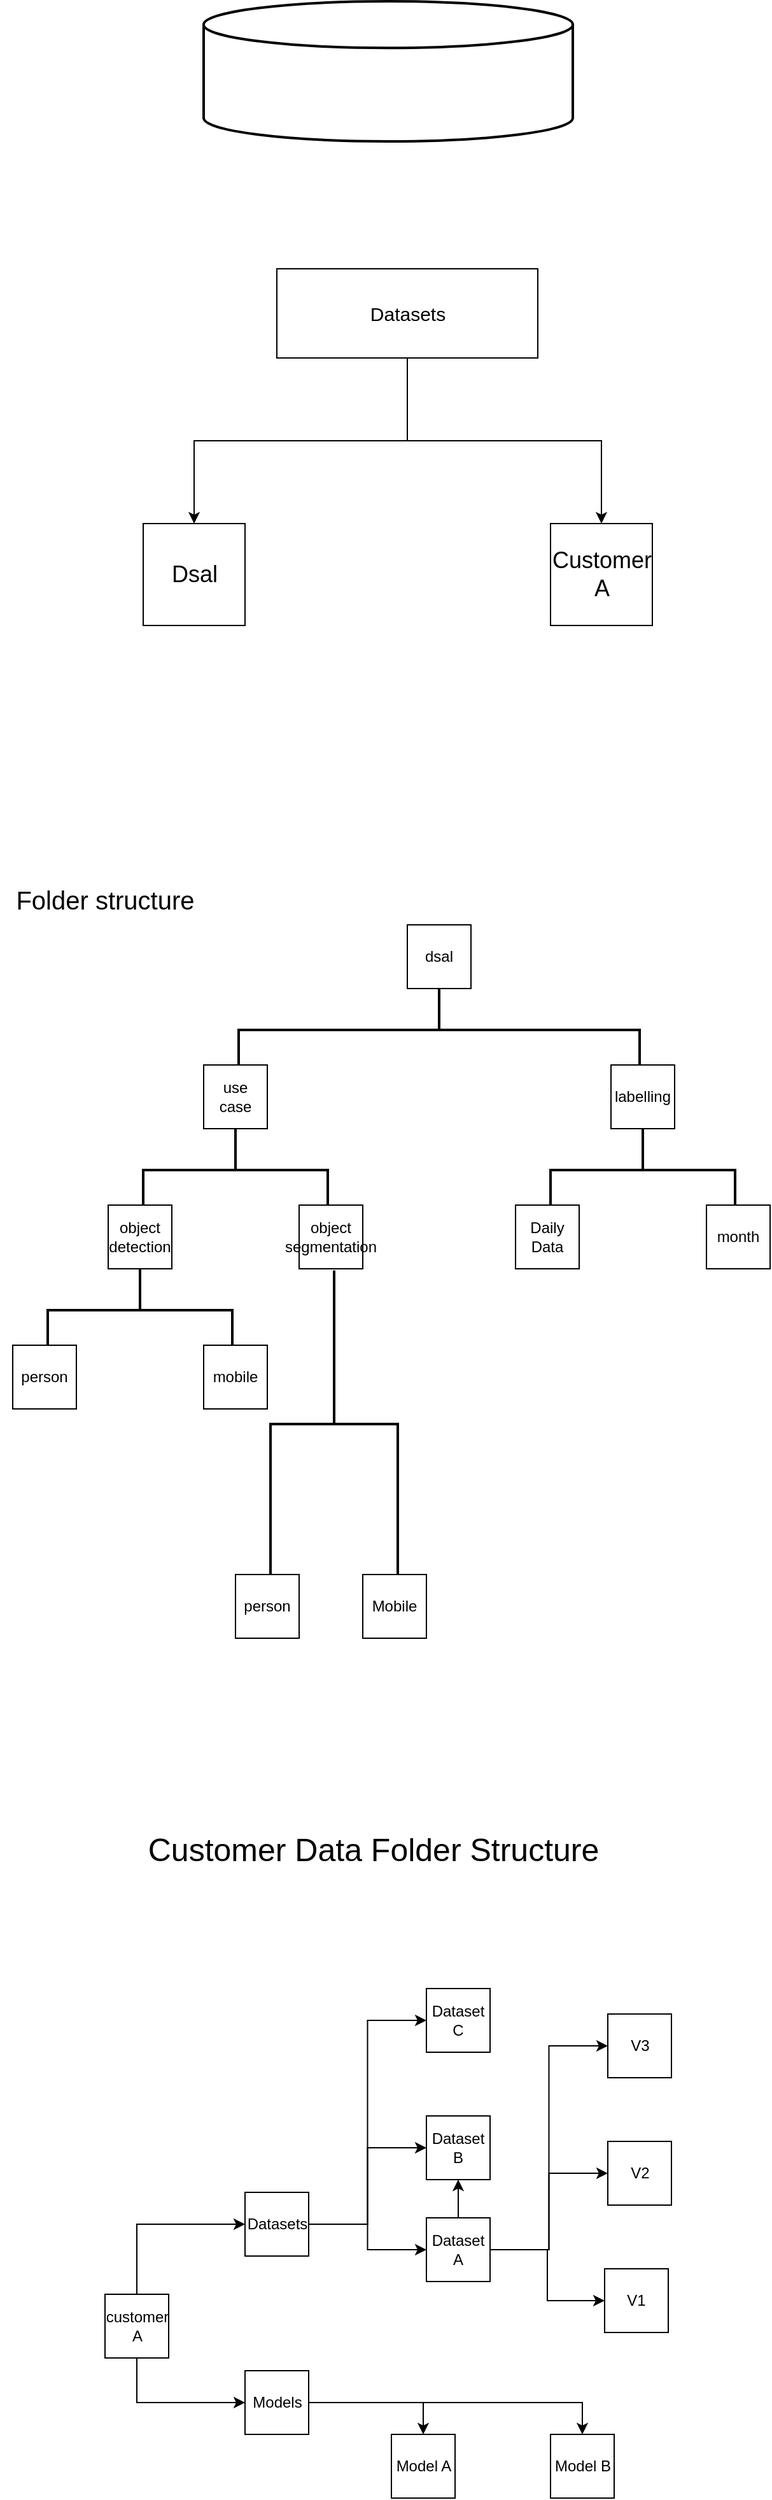 <mxfile version="22.1.11" type="github" pages="3">
  <diagram name="Page-1" id="82RbrSmhpKgGH92bQ-xr">
    <mxGraphModel dx="952" dy="1753" grid="1" gridSize="10" guides="1" tooltips="1" connect="1" arrows="1" fold="1" page="1" pageScale="1" pageWidth="850" pageHeight="1100" math="0" shadow="0">
      <root>
        <mxCell id="0" />
        <mxCell id="1" parent="0" />
        <object label="" id="3-aWoQYCV-mFXdH8d4EW-5">
          <mxCell style="strokeWidth=2;html=1;shape=mxgraph.flowchart.annotation_2;align=left;labelPosition=right;pointerEvents=1;rotation=90;" vertex="1" parent="1">
            <mxGeometry x="422.5" y="-340" width="65" height="315" as="geometry" />
          </mxCell>
        </object>
        <mxCell id="3-aWoQYCV-mFXdH8d4EW-6" value="dsal" style="whiteSpace=wrap;html=1;aspect=fixed;" vertex="1" parent="1">
          <mxGeometry x="430" y="-265" width="50" height="50" as="geometry" />
        </mxCell>
        <mxCell id="3-aWoQYCV-mFXdH8d4EW-8" value="use case" style="whiteSpace=wrap;html=1;aspect=fixed;" vertex="1" parent="1">
          <mxGeometry x="270" y="-155" width="50" height="50" as="geometry" />
        </mxCell>
        <mxCell id="3-aWoQYCV-mFXdH8d4EW-9" value="labelling" style="whiteSpace=wrap;html=1;aspect=fixed;" vertex="1" parent="1">
          <mxGeometry x="590" y="-155" width="50" height="50" as="geometry" />
        </mxCell>
        <object label="" id="3-aWoQYCV-mFXdH8d4EW-10">
          <mxCell style="strokeWidth=2;html=1;shape=mxgraph.flowchart.annotation_2;align=left;labelPosition=right;pointerEvents=1;rotation=90;" vertex="1" parent="1">
            <mxGeometry x="262.5" y="-145" width="65" height="145" as="geometry" />
          </mxCell>
        </object>
        <mxCell id="3-aWoQYCV-mFXdH8d4EW-12" value="object detection" style="whiteSpace=wrap;html=1;aspect=fixed;" vertex="1" parent="1">
          <mxGeometry x="195" y="-45" width="50" height="50" as="geometry" />
        </mxCell>
        <mxCell id="3-aWoQYCV-mFXdH8d4EW-13" value="object&lt;br&gt;segmentation" style="whiteSpace=wrap;html=1;aspect=fixed;" vertex="1" parent="1">
          <mxGeometry x="345" y="-45" width="50" height="50" as="geometry" />
        </mxCell>
        <object label="" id="3-aWoQYCV-mFXdH8d4EW-16">
          <mxCell style="strokeWidth=2;html=1;shape=mxgraph.flowchart.annotation_2;align=left;labelPosition=right;pointerEvents=1;rotation=90;" vertex="1" parent="1">
            <mxGeometry x="582.5" y="-145" width="65" height="145" as="geometry" />
          </mxCell>
        </object>
        <mxCell id="3-aWoQYCV-mFXdH8d4EW-17" value="Daily Data" style="whiteSpace=wrap;html=1;aspect=fixed;" vertex="1" parent="1">
          <mxGeometry x="515" y="-45" width="50" height="50" as="geometry" />
        </mxCell>
        <mxCell id="3-aWoQYCV-mFXdH8d4EW-18" value="month" style="whiteSpace=wrap;html=1;aspect=fixed;" vertex="1" parent="1">
          <mxGeometry x="665" y="-45" width="50" height="50" as="geometry" />
        </mxCell>
        <object label="" id="3-aWoQYCV-mFXdH8d4EW-22">
          <mxCell style="strokeWidth=2;html=1;shape=mxgraph.flowchart.annotation_2;align=left;labelPosition=right;pointerEvents=1;rotation=90;" vertex="1" parent="1">
            <mxGeometry x="187.5" y="-35" width="65" height="145" as="geometry" />
          </mxCell>
        </object>
        <mxCell id="3-aWoQYCV-mFXdH8d4EW-23" value="person" style="whiteSpace=wrap;html=1;aspect=fixed;" vertex="1" parent="1">
          <mxGeometry x="120" y="65" width="50" height="50" as="geometry" />
        </mxCell>
        <mxCell id="3-aWoQYCV-mFXdH8d4EW-24" value="mobile" style="whiteSpace=wrap;html=1;aspect=fixed;" vertex="1" parent="1">
          <mxGeometry x="270" y="65" width="50" height="50" as="geometry" />
        </mxCell>
        <object label="" id="3-aWoQYCV-mFXdH8d4EW-25">
          <mxCell style="strokeWidth=2;html=1;shape=mxgraph.flowchart.annotation_2;align=left;labelPosition=right;pointerEvents=1;rotation=90;" vertex="1" parent="1">
            <mxGeometry x="251.88" y="76.88" width="241.25" height="100" as="geometry" />
          </mxCell>
        </object>
        <mxCell id="3-aWoQYCV-mFXdH8d4EW-26" value="person" style="whiteSpace=wrap;html=1;aspect=fixed;" vertex="1" parent="1">
          <mxGeometry x="295" y="245" width="50" height="50" as="geometry" />
        </mxCell>
        <mxCell id="3-aWoQYCV-mFXdH8d4EW-27" value="Mobile" style="whiteSpace=wrap;html=1;aspect=fixed;" vertex="1" parent="1">
          <mxGeometry x="395" y="245" width="50" height="50" as="geometry" />
        </mxCell>
        <mxCell id="R7s6ADU_f5bLhMyLiWHX-11" style="edgeStyle=orthogonalEdgeStyle;rounded=0;orthogonalLoop=1;jettySize=auto;html=1;exitX=0.5;exitY=1;exitDx=0;exitDy=0;entryX=0;entryY=0.5;entryDx=0;entryDy=0;" edge="1" parent="1" source="R7s6ADU_f5bLhMyLiWHX-1" target="R7s6ADU_f5bLhMyLiWHX-5">
          <mxGeometry relative="1" as="geometry" />
        </mxCell>
        <mxCell id="R7s6ADU_f5bLhMyLiWHX-12" style="edgeStyle=orthogonalEdgeStyle;rounded=0;orthogonalLoop=1;jettySize=auto;html=1;exitX=0.5;exitY=0;exitDx=0;exitDy=0;entryX=0;entryY=0.5;entryDx=0;entryDy=0;" edge="1" parent="1" source="R7s6ADU_f5bLhMyLiWHX-1" target="R7s6ADU_f5bLhMyLiWHX-2">
          <mxGeometry relative="1" as="geometry" />
        </mxCell>
        <mxCell id="R7s6ADU_f5bLhMyLiWHX-1" value="customer A" style="whiteSpace=wrap;html=1;aspect=fixed;" vertex="1" parent="1">
          <mxGeometry x="192.5" y="810" width="50" height="50" as="geometry" />
        </mxCell>
        <mxCell id="R7s6ADU_f5bLhMyLiWHX-17" style="edgeStyle=orthogonalEdgeStyle;rounded=0;orthogonalLoop=1;jettySize=auto;html=1;exitX=1;exitY=0.5;exitDx=0;exitDy=0;entryX=0;entryY=0.5;entryDx=0;entryDy=0;" edge="1" parent="1" source="R7s6ADU_f5bLhMyLiWHX-2" target="R7s6ADU_f5bLhMyLiWHX-4">
          <mxGeometry relative="1" as="geometry" />
        </mxCell>
        <mxCell id="R7s6ADU_f5bLhMyLiWHX-18" style="edgeStyle=orthogonalEdgeStyle;rounded=0;orthogonalLoop=1;jettySize=auto;html=1;exitX=1;exitY=0.5;exitDx=0;exitDy=0;entryX=0;entryY=0.5;entryDx=0;entryDy=0;" edge="1" parent="1" source="R7s6ADU_f5bLhMyLiWHX-2" target="R7s6ADU_f5bLhMyLiWHX-3">
          <mxGeometry relative="1" as="geometry" />
        </mxCell>
        <mxCell id="R7s6ADU_f5bLhMyLiWHX-27" style="edgeStyle=orthogonalEdgeStyle;rounded=0;orthogonalLoop=1;jettySize=auto;html=1;exitX=1;exitY=0.5;exitDx=0;exitDy=0;entryX=0;entryY=0.5;entryDx=0;entryDy=0;" edge="1" parent="1" source="R7s6ADU_f5bLhMyLiWHX-2" target="R7s6ADU_f5bLhMyLiWHX-23">
          <mxGeometry relative="1" as="geometry" />
        </mxCell>
        <mxCell id="R7s6ADU_f5bLhMyLiWHX-2" value="Datasets" style="whiteSpace=wrap;html=1;aspect=fixed;" vertex="1" parent="1">
          <mxGeometry x="302.5" y="730" width="50" height="50" as="geometry" />
        </mxCell>
        <mxCell id="R7s6ADU_f5bLhMyLiWHX-3" value="Dataset C" style="whiteSpace=wrap;html=1;aspect=fixed;" vertex="1" parent="1">
          <mxGeometry x="445" y="570" width="50" height="50" as="geometry" />
        </mxCell>
        <mxCell id="R7s6ADU_f5bLhMyLiWHX-4" value="Dataset B" style="whiteSpace=wrap;html=1;aspect=fixed;" vertex="1" parent="1">
          <mxGeometry x="445" y="670" width="50" height="50" as="geometry" />
        </mxCell>
        <mxCell id="R7s6ADU_f5bLhMyLiWHX-10" style="edgeStyle=orthogonalEdgeStyle;rounded=0;orthogonalLoop=1;jettySize=auto;html=1;exitX=1;exitY=0.5;exitDx=0;exitDy=0;entryX=0.5;entryY=0;entryDx=0;entryDy=0;" edge="1" parent="1" source="R7s6ADU_f5bLhMyLiWHX-5" target="R7s6ADU_f5bLhMyLiWHX-8">
          <mxGeometry relative="1" as="geometry" />
        </mxCell>
        <mxCell id="R7s6ADU_f5bLhMyLiWHX-19" style="edgeStyle=orthogonalEdgeStyle;rounded=0;orthogonalLoop=1;jettySize=auto;html=1;exitX=1;exitY=0.5;exitDx=0;exitDy=0;entryX=0.5;entryY=0;entryDx=0;entryDy=0;" edge="1" parent="1" source="R7s6ADU_f5bLhMyLiWHX-5" target="R7s6ADU_f5bLhMyLiWHX-6">
          <mxGeometry relative="1" as="geometry" />
        </mxCell>
        <mxCell id="R7s6ADU_f5bLhMyLiWHX-5" value="Models" style="whiteSpace=wrap;html=1;aspect=fixed;" vertex="1" parent="1">
          <mxGeometry x="302.5" y="870" width="50" height="50" as="geometry" />
        </mxCell>
        <mxCell id="R7s6ADU_f5bLhMyLiWHX-6" value="Model A" style="whiteSpace=wrap;html=1;aspect=fixed;" vertex="1" parent="1">
          <mxGeometry x="417.5" y="920" width="50" height="50" as="geometry" />
        </mxCell>
        <mxCell id="R7s6ADU_f5bLhMyLiWHX-8" value="Model B" style="whiteSpace=wrap;html=1;aspect=fixed;" vertex="1" parent="1">
          <mxGeometry x="542.5" y="920" width="50" height="50" as="geometry" />
        </mxCell>
        <mxCell id="R7s6ADU_f5bLhMyLiWHX-20" style="edgeStyle=orthogonalEdgeStyle;rounded=0;orthogonalLoop=1;jettySize=auto;html=1;exitX=1;exitY=0.5;exitDx=0;exitDy=0;entryX=0;entryY=0.5;entryDx=0;entryDy=0;" edge="1" parent="1" source="R7s6ADU_f5bLhMyLiWHX-23" target="R7s6ADU_f5bLhMyLiWHX-26">
          <mxGeometry relative="1" as="geometry" />
        </mxCell>
        <mxCell id="R7s6ADU_f5bLhMyLiWHX-21" style="edgeStyle=orthogonalEdgeStyle;rounded=0;orthogonalLoop=1;jettySize=auto;html=1;exitX=1;exitY=0.5;exitDx=0;exitDy=0;entryX=0;entryY=0.5;entryDx=0;entryDy=0;" edge="1" parent="1" source="R7s6ADU_f5bLhMyLiWHX-23" target="R7s6ADU_f5bLhMyLiWHX-25">
          <mxGeometry relative="1" as="geometry" />
        </mxCell>
        <mxCell id="R7s6ADU_f5bLhMyLiWHX-22" style="edgeStyle=orthogonalEdgeStyle;rounded=0;orthogonalLoop=1;jettySize=auto;html=1;exitX=1;exitY=0.5;exitDx=0;exitDy=0;entryX=0;entryY=0.5;entryDx=0;entryDy=0;" edge="1" parent="1" source="R7s6ADU_f5bLhMyLiWHX-23" target="R7s6ADU_f5bLhMyLiWHX-24">
          <mxGeometry relative="1" as="geometry" />
        </mxCell>
        <mxCell id="R7s6ADU_f5bLhMyLiWHX-28" value="" style="edgeStyle=orthogonalEdgeStyle;rounded=0;orthogonalLoop=1;jettySize=auto;html=1;" edge="1" parent="1" source="R7s6ADU_f5bLhMyLiWHX-23" target="R7s6ADU_f5bLhMyLiWHX-4">
          <mxGeometry relative="1" as="geometry" />
        </mxCell>
        <mxCell id="R7s6ADU_f5bLhMyLiWHX-23" value="Dataset A" style="whiteSpace=wrap;html=1;aspect=fixed;" vertex="1" parent="1">
          <mxGeometry x="445" y="750" width="50" height="50" as="geometry" />
        </mxCell>
        <mxCell id="R7s6ADU_f5bLhMyLiWHX-24" value="V3" style="whiteSpace=wrap;html=1;aspect=fixed;" vertex="1" parent="1">
          <mxGeometry x="587.5" y="590" width="50" height="50" as="geometry" />
        </mxCell>
        <mxCell id="R7s6ADU_f5bLhMyLiWHX-25" value="V2" style="whiteSpace=wrap;html=1;aspect=fixed;" vertex="1" parent="1">
          <mxGeometry x="587.5" y="690" width="50" height="50" as="geometry" />
        </mxCell>
        <mxCell id="R7s6ADU_f5bLhMyLiWHX-26" value="V1" style="whiteSpace=wrap;html=1;aspect=fixed;" vertex="1" parent="1">
          <mxGeometry x="585" y="790" width="50" height="50" as="geometry" />
        </mxCell>
        <mxCell id="R7s6ADU_f5bLhMyLiWHX-29" value="Customer Data Folder Structure" style="text;html=1;align=center;verticalAlign=middle;resizable=0;points=[];autosize=1;strokeColor=none;fillColor=none;fontSize=25;" vertex="1" parent="1">
          <mxGeometry x="212.5" y="440" width="380" height="40" as="geometry" />
        </mxCell>
        <mxCell id="R7s6ADU_f5bLhMyLiWHX-32" value="&lt;font style=&quot;font-size: 20px;&quot;&gt;Folder structure&amp;nbsp;&lt;/font&gt;" style="text;html=1;align=center;verticalAlign=middle;resizable=0;points=[];autosize=1;strokeColor=none;fillColor=none;" vertex="1" parent="1">
          <mxGeometry x="110" y="-305" width="170" height="40" as="geometry" />
        </mxCell>
        <mxCell id="R7s6ADU_f5bLhMyLiWHX-33" value="" style="strokeWidth=2;html=1;shape=mxgraph.flowchart.database;whiteSpace=wrap;" vertex="1" parent="1">
          <mxGeometry x="270" y="-990" width="290" height="110" as="geometry" />
        </mxCell>
        <mxCell id="R7s6ADU_f5bLhMyLiWHX-41" style="edgeStyle=orthogonalEdgeStyle;rounded=0;orthogonalLoop=1;jettySize=auto;html=1;exitX=0.5;exitY=1;exitDx=0;exitDy=0;entryX=0.5;entryY=0;entryDx=0;entryDy=0;" edge="1" parent="1" source="R7s6ADU_f5bLhMyLiWHX-38" target="R7s6ADU_f5bLhMyLiWHX-39">
          <mxGeometry relative="1" as="geometry" />
        </mxCell>
        <mxCell id="R7s6ADU_f5bLhMyLiWHX-42" style="edgeStyle=orthogonalEdgeStyle;rounded=0;orthogonalLoop=1;jettySize=auto;html=1;exitX=0.5;exitY=1;exitDx=0;exitDy=0;entryX=0.5;entryY=0;entryDx=0;entryDy=0;" edge="1" parent="1" source="R7s6ADU_f5bLhMyLiWHX-38" target="R7s6ADU_f5bLhMyLiWHX-40">
          <mxGeometry relative="1" as="geometry" />
        </mxCell>
        <mxCell id="R7s6ADU_f5bLhMyLiWHX-38" value="Datasets&lt;br style=&quot;font-size: 15px;&quot;&gt;" style="rounded=0;whiteSpace=wrap;html=1;fontSize=15;" vertex="1" parent="1">
          <mxGeometry x="327.5" y="-780" width="205" height="70" as="geometry" />
        </mxCell>
        <mxCell id="R7s6ADU_f5bLhMyLiWHX-39" value="Dsal" style="whiteSpace=wrap;html=1;aspect=fixed;fontSize=18;" vertex="1" parent="1">
          <mxGeometry x="222.5" y="-580" width="80" height="80" as="geometry" />
        </mxCell>
        <mxCell id="R7s6ADU_f5bLhMyLiWHX-40" value="&lt;font style=&quot;font-size: 18px;&quot;&gt;Customer A&lt;/font&gt;" style="whiteSpace=wrap;html=1;aspect=fixed;" vertex="1" parent="1">
          <mxGeometry x="542.5" y="-580" width="80" height="80" as="geometry" />
        </mxCell>
      </root>
    </mxGraphModel>
  </diagram>
  <diagram id="Gv571TYbFs-9LJ0qLoEi" name="Page-2">
    <mxGraphModel dx="1802" dy="653" grid="1" gridSize="10" guides="1" tooltips="1" connect="1" arrows="1" fold="1" page="1" pageScale="1" pageWidth="850" pageHeight="1100" math="0" shadow="0">
      <root>
        <mxCell id="0" />
        <mxCell id="1" parent="0" />
        <mxCell id="FOI_6BdSIrDe1lYpdD7g-7" style="edgeStyle=orthogonalEdgeStyle;rounded=0;orthogonalLoop=1;jettySize=auto;html=1;exitX=1;exitY=0.5;exitDx=0;exitDy=0;strokeColor=#00CC00;" edge="1" parent="1" source="FOI_6BdSIrDe1lYpdD7g-4" target="FOI_6BdSIrDe1lYpdD7g-5">
          <mxGeometry relative="1" as="geometry" />
        </mxCell>
        <mxCell id="FOI_6BdSIrDe1lYpdD7g-10" style="edgeStyle=orthogonalEdgeStyle;rounded=0;orthogonalLoop=1;jettySize=auto;html=1;exitX=0.5;exitY=1;exitDx=0;exitDy=0;entryX=0.5;entryY=1;entryDx=0;entryDy=0;strokeColor=#00CC00;" edge="1" parent="1" source="FOI_6BdSIrDe1lYpdD7g-4" target="FOI_6BdSIrDe1lYpdD7g-6">
          <mxGeometry relative="1" as="geometry" />
        </mxCell>
        <mxCell id="FOI_6BdSIrDe1lYpdD7g-4" value="images" style="whiteSpace=wrap;html=1;aspect=fixed;fillColor=#00CC00;" vertex="1" parent="1">
          <mxGeometry x="30" y="230" width="50" height="50" as="geometry" />
        </mxCell>
        <mxCell id="FOI_6BdSIrDe1lYpdD7g-8" style="edgeStyle=orthogonalEdgeStyle;rounded=0;orthogonalLoop=1;jettySize=auto;html=1;exitX=1;exitY=0.5;exitDx=0;exitDy=0;strokeColor=#CC0066;" edge="1" parent="1" source="FOI_6BdSIrDe1lYpdD7g-5" target="FOI_6BdSIrDe1lYpdD7g-6">
          <mxGeometry relative="1" as="geometry" />
        </mxCell>
        <mxCell id="FOI_6BdSIrDe1lYpdD7g-5" value="labels" style="whiteSpace=wrap;html=1;aspect=fixed;fillColor=#CC0066;" vertex="1" parent="1">
          <mxGeometry x="140" y="230" width="50" height="50" as="geometry" />
        </mxCell>
        <mxCell id="FOI_6BdSIrDe1lYpdD7g-6" value="total" style="whiteSpace=wrap;html=1;aspect=fixed;" vertex="1" parent="1">
          <mxGeometry x="250" y="230" width="50" height="50" as="geometry" />
        </mxCell>
        <mxCell id="FOI_6BdSIrDe1lYpdD7g-19" value="" style="endArrow=none;html=1;rounded=0;" edge="1" parent="1">
          <mxGeometry width="50" height="50" relative="1" as="geometry">
            <mxPoint x="10" y="200" as="sourcePoint" />
            <mxPoint x="320" y="200" as="targetPoint" />
          </mxGeometry>
        </mxCell>
        <mxCell id="FOI_6BdSIrDe1lYpdD7g-20" value="" style="endArrow=none;html=1;rounded=0;" edge="1" parent="1">
          <mxGeometry width="50" height="50" relative="1" as="geometry">
            <mxPoint x="10" y="320" as="sourcePoint" />
            <mxPoint x="320" y="320" as="targetPoint" />
          </mxGeometry>
        </mxCell>
        <mxCell id="FOI_6BdSIrDe1lYpdD7g-21" value="" style="endArrow=none;html=1;rounded=0;" edge="1" parent="1">
          <mxGeometry width="50" height="50" relative="1" as="geometry">
            <mxPoint x="10" y="320" as="sourcePoint" />
            <mxPoint x="10" y="200" as="targetPoint" />
          </mxGeometry>
        </mxCell>
        <mxCell id="FOI_6BdSIrDe1lYpdD7g-22" value="" style="endArrow=none;html=1;rounded=0;" edge="1" parent="1">
          <mxGeometry width="50" height="50" relative="1" as="geometry">
            <mxPoint x="320" y="320" as="sourcePoint" />
            <mxPoint x="320" y="200" as="targetPoint" />
          </mxGeometry>
        </mxCell>
        <mxCell id="FOI_6BdSIrDe1lYpdD7g-23" style="edgeStyle=orthogonalEdgeStyle;rounded=0;orthogonalLoop=1;jettySize=auto;html=1;exitX=1;exitY=0.5;exitDx=0;exitDy=0;strokeColor=#00CC00;" edge="1" parent="1" source="FOI_6BdSIrDe1lYpdD7g-25" target="FOI_6BdSIrDe1lYpdD7g-27">
          <mxGeometry relative="1" as="geometry" />
        </mxCell>
        <mxCell id="FOI_6BdSIrDe1lYpdD7g-24" style="edgeStyle=orthogonalEdgeStyle;rounded=0;orthogonalLoop=1;jettySize=auto;html=1;exitX=0.5;exitY=1;exitDx=0;exitDy=0;entryX=0.5;entryY=1;entryDx=0;entryDy=0;strokeColor=#00CC00;" edge="1" parent="1" source="FOI_6BdSIrDe1lYpdD7g-25" target="FOI_6BdSIrDe1lYpdD7g-28">
          <mxGeometry relative="1" as="geometry" />
        </mxCell>
        <mxCell id="FOI_6BdSIrDe1lYpdD7g-25" value="images" style="whiteSpace=wrap;html=1;aspect=fixed;fillColor=#00CC00;" vertex="1" parent="1">
          <mxGeometry x="410" y="230" width="50" height="50" as="geometry" />
        </mxCell>
        <mxCell id="FOI_6BdSIrDe1lYpdD7g-26" style="edgeStyle=orthogonalEdgeStyle;rounded=0;orthogonalLoop=1;jettySize=auto;html=1;exitX=1;exitY=0.5;exitDx=0;exitDy=0;strokeColor=#CC0066;" edge="1" parent="1" source="FOI_6BdSIrDe1lYpdD7g-27" target="FOI_6BdSIrDe1lYpdD7g-28">
          <mxGeometry relative="1" as="geometry" />
        </mxCell>
        <mxCell id="FOI_6BdSIrDe1lYpdD7g-27" value="labels" style="whiteSpace=wrap;html=1;aspect=fixed;fillColor=#CC0066;" vertex="1" parent="1">
          <mxGeometry x="520" y="230" width="50" height="50" as="geometry" />
        </mxCell>
        <mxCell id="FOI_6BdSIrDe1lYpdD7g-28" value="total" style="whiteSpace=wrap;html=1;aspect=fixed;" vertex="1" parent="1">
          <mxGeometry x="630" y="230" width="50" height="50" as="geometry" />
        </mxCell>
        <mxCell id="FOI_6BdSIrDe1lYpdD7g-29" value="" style="endArrow=none;html=1;rounded=0;" edge="1" parent="1">
          <mxGeometry width="50" height="50" relative="1" as="geometry">
            <mxPoint x="390" y="200" as="sourcePoint" />
            <mxPoint x="700" y="200" as="targetPoint" />
          </mxGeometry>
        </mxCell>
        <mxCell id="FOI_6BdSIrDe1lYpdD7g-30" value="" style="endArrow=none;html=1;rounded=0;" edge="1" parent="1">
          <mxGeometry width="50" height="50" relative="1" as="geometry">
            <mxPoint x="390" y="320" as="sourcePoint" />
            <mxPoint x="700" y="320" as="targetPoint" />
          </mxGeometry>
        </mxCell>
        <mxCell id="FOI_6BdSIrDe1lYpdD7g-31" value="" style="endArrow=none;html=1;rounded=0;" edge="1" parent="1">
          <mxGeometry width="50" height="50" relative="1" as="geometry">
            <mxPoint x="390" y="320" as="sourcePoint" />
            <mxPoint x="390" y="200" as="targetPoint" />
          </mxGeometry>
        </mxCell>
        <mxCell id="FOI_6BdSIrDe1lYpdD7g-32" value="" style="endArrow=none;html=1;rounded=0;" edge="1" parent="1">
          <mxGeometry width="50" height="50" relative="1" as="geometry">
            <mxPoint x="700" y="320" as="sourcePoint" />
            <mxPoint x="700" y="200" as="targetPoint" />
          </mxGeometry>
        </mxCell>
        <mxCell id="FOI_6BdSIrDe1lYpdD7g-64" style="edgeStyle=orthogonalEdgeStyle;rounded=0;orthogonalLoop=1;jettySize=auto;html=1;exitX=0.5;exitY=1;exitDx=0;exitDy=0;entryX=0.75;entryY=1;entryDx=0;entryDy=0;strokeColor=#00CC00;" edge="1" parent="1" source="FOI_6BdSIrDe1lYpdD7g-33" target="FOI_6BdSIrDe1lYpdD7g-35">
          <mxGeometry relative="1" as="geometry" />
        </mxCell>
        <mxCell id="MVAsrBTKZjidczAd1j6M-13" style="edgeStyle=orthogonalEdgeStyle;rounded=0;orthogonalLoop=1;jettySize=auto;html=1;exitX=1;exitY=0.5;exitDx=0;exitDy=0;entryX=0;entryY=0.5;entryDx=0;entryDy=0;strokeColor=#00CC00;" edge="1" parent="1" source="FOI_6BdSIrDe1lYpdD7g-33" target="FOI_6BdSIrDe1lYpdD7g-34">
          <mxGeometry relative="1" as="geometry" />
        </mxCell>
        <mxCell id="FOI_6BdSIrDe1lYpdD7g-33" value="images" style="whiteSpace=wrap;html=1;aspect=fixed;fillColor=#00CC00;" vertex="1" parent="1">
          <mxGeometry x="210" y="480" width="50" height="50" as="geometry" />
        </mxCell>
        <mxCell id="FOI_6BdSIrDe1lYpdD7g-65" style="edgeStyle=orthogonalEdgeStyle;rounded=0;orthogonalLoop=1;jettySize=auto;html=1;exitX=1;exitY=0.5;exitDx=0;exitDy=0;entryX=0;entryY=0.5;entryDx=0;entryDy=0;strokeColor=#CC0066;" edge="1" parent="1" source="FOI_6BdSIrDe1lYpdD7g-34" target="FOI_6BdSIrDe1lYpdD7g-35">
          <mxGeometry relative="1" as="geometry" />
        </mxCell>
        <mxCell id="FOI_6BdSIrDe1lYpdD7g-34" value="labels" style="whiteSpace=wrap;html=1;aspect=fixed;fillColor=#CC0066;" vertex="1" parent="1">
          <mxGeometry x="310" y="480" width="50" height="50" as="geometry" />
        </mxCell>
        <mxCell id="FOI_6BdSIrDe1lYpdD7g-35" value="total" style="whiteSpace=wrap;html=1;aspect=fixed;" vertex="1" parent="1">
          <mxGeometry x="410" y="480" width="50" height="50" as="geometry" />
        </mxCell>
        <mxCell id="FOI_6BdSIrDe1lYpdD7g-51" value="" style="endArrow=classic;html=1;rounded=0;exitX=0.5;exitY=1;exitDx=0;exitDy=0;entryX=0;entryY=0;entryDx=0;entryDy=0;strokeColor=#00CC00;" edge="1" parent="1" source="FOI_6BdSIrDe1lYpdD7g-4" target="FOI_6BdSIrDe1lYpdD7g-33">
          <mxGeometry relative="1" as="geometry">
            <mxPoint x="30" y="280" as="sourcePoint" />
            <mxPoint x="210" y="450" as="targetPoint" />
            <Array as="points">
              <mxPoint x="55" y="380" />
              <mxPoint x="210" y="380" />
              <mxPoint x="210" y="400" />
            </Array>
          </mxGeometry>
        </mxCell>
        <mxCell id="FOI_6BdSIrDe1lYpdD7g-54" value="" style="endArrow=classic;html=1;rounded=0;exitX=0.5;exitY=1;exitDx=0;exitDy=0;entryX=1;entryY=0;entryDx=0;entryDy=0;strokeColor=#00CC00;" edge="1" parent="1" source="FOI_6BdSIrDe1lYpdD7g-25" target="FOI_6BdSIrDe1lYpdD7g-33">
          <mxGeometry relative="1" as="geometry">
            <mxPoint x="450" y="380" as="sourcePoint" />
            <mxPoint x="360" y="430" as="targetPoint" />
            <Array as="points">
              <mxPoint x="435" y="380" />
              <mxPoint x="260" y="380" />
              <mxPoint x="260" y="500" />
              <mxPoint x="260" y="440" />
            </Array>
          </mxGeometry>
        </mxCell>
        <mxCell id="FOI_6BdSIrDe1lYpdD7g-57" value="" style="endArrow=classic;html=1;rounded=0;exitX=0.5;exitY=1;exitDx=0;exitDy=0;entryX=0.5;entryY=0;entryDx=0;entryDy=0;strokeColor=#CC0066;" edge="1" parent="1" source="FOI_6BdSIrDe1lYpdD7g-27" target="FOI_6BdSIrDe1lYpdD7g-34">
          <mxGeometry relative="1" as="geometry">
            <mxPoint x="540" y="380" as="sourcePoint" />
            <mxPoint x="320" y="410" as="targetPoint" />
            <Array as="points">
              <mxPoint x="545" y="400" />
              <mxPoint x="335" y="400" />
            </Array>
          </mxGeometry>
        </mxCell>
        <mxCell id="FOI_6BdSIrDe1lYpdD7g-60" value="" style="endArrow=classic;html=1;rounded=0;exitX=0.5;exitY=1;exitDx=0;exitDy=0;entryX=0.5;entryY=0;entryDx=0;entryDy=0;strokeColor=#CC0066;" edge="1" parent="1" source="FOI_6BdSIrDe1lYpdD7g-5" target="FOI_6BdSIrDe1lYpdD7g-34">
          <mxGeometry relative="1" as="geometry">
            <mxPoint x="255" y="360" as="sourcePoint" />
            <mxPoint x="490" y="370" as="targetPoint" />
            <Array as="points">
              <mxPoint x="165" y="360" />
              <mxPoint x="335" y="360" />
            </Array>
          </mxGeometry>
        </mxCell>
        <mxCell id="FOI_6BdSIrDe1lYpdD7g-68" value="" style="endArrow=none;html=1;rounded=0;" edge="1" parent="1">
          <mxGeometry width="50" height="50" relative="1" as="geometry">
            <mxPoint x="190" y="570" as="sourcePoint" />
            <mxPoint x="480" y="570" as="targetPoint" />
          </mxGeometry>
        </mxCell>
        <mxCell id="FOI_6BdSIrDe1lYpdD7g-70" value="" style="endArrow=none;html=1;rounded=0;" edge="1" parent="1">
          <mxGeometry width="50" height="50" relative="1" as="geometry">
            <mxPoint x="190" y="570" as="sourcePoint" />
            <mxPoint x="190" y="460" as="targetPoint" />
          </mxGeometry>
        </mxCell>
        <mxCell id="FOI_6BdSIrDe1lYpdD7g-71" value="" style="endArrow=none;html=1;rounded=0;" edge="1" parent="1">
          <mxGeometry width="50" height="50" relative="1" as="geometry">
            <mxPoint x="190" y="460" as="sourcePoint" />
            <mxPoint x="480" y="460" as="targetPoint" />
          </mxGeometry>
        </mxCell>
        <mxCell id="FOI_6BdSIrDe1lYpdD7g-72" value="" style="endArrow=none;html=1;rounded=0;" edge="1" parent="1">
          <mxGeometry width="50" height="50" relative="1" as="geometry">
            <mxPoint x="480" y="460" as="sourcePoint" />
            <mxPoint x="480" y="570" as="targetPoint" />
          </mxGeometry>
        </mxCell>
        <mxCell id="FOI_6BdSIrDe1lYpdD7g-73" value="dsal/labelling&lt;br&gt;&lt;br&gt;daily data" style="rounded=0;whiteSpace=wrap;html=1;" vertex="1" parent="1">
          <mxGeometry x="170" y="100" width="355" height="60" as="geometry" />
        </mxCell>
        <mxCell id="FOI_6BdSIrDe1lYpdD7g-97" style="edgeStyle=orthogonalEdgeStyle;rounded=0;orthogonalLoop=1;jettySize=auto;html=1;exitX=1;exitY=0.5;exitDx=0;exitDy=0;strokeColor=#00CC00;" edge="1" parent="1" source="FOI_6BdSIrDe1lYpdD7g-99" target="FOI_6BdSIrDe1lYpdD7g-101">
          <mxGeometry relative="1" as="geometry" />
        </mxCell>
        <mxCell id="FOI_6BdSIrDe1lYpdD7g-98" style="edgeStyle=orthogonalEdgeStyle;rounded=0;orthogonalLoop=1;jettySize=auto;html=1;exitX=0.5;exitY=1;exitDx=0;exitDy=0;entryX=0.5;entryY=1;entryDx=0;entryDy=0;strokeColor=#00CC00;" edge="1" parent="1" source="FOI_6BdSIrDe1lYpdD7g-99" target="FOI_6BdSIrDe1lYpdD7g-102">
          <mxGeometry relative="1" as="geometry" />
        </mxCell>
        <mxCell id="FOI_6BdSIrDe1lYpdD7g-99" value="images" style="whiteSpace=wrap;html=1;aspect=fixed;fillColor=#00CC00;" vertex="1" parent="1">
          <mxGeometry x="545" y="490" width="50" height="50" as="geometry" />
        </mxCell>
        <mxCell id="FOI_6BdSIrDe1lYpdD7g-100" style="edgeStyle=orthogonalEdgeStyle;rounded=0;orthogonalLoop=1;jettySize=auto;html=1;exitX=1;exitY=0.5;exitDx=0;exitDy=0;strokeColor=#CC0066;" edge="1" parent="1" source="FOI_6BdSIrDe1lYpdD7g-101" target="FOI_6BdSIrDe1lYpdD7g-102">
          <mxGeometry relative="1" as="geometry" />
        </mxCell>
        <mxCell id="FOI_6BdSIrDe1lYpdD7g-101" value="labels" style="whiteSpace=wrap;html=1;aspect=fixed;fillColor=#CC0066;" vertex="1" parent="1">
          <mxGeometry x="655" y="490" width="50" height="50" as="geometry" />
        </mxCell>
        <mxCell id="FOI_6BdSIrDe1lYpdD7g-102" value="total" style="whiteSpace=wrap;html=1;aspect=fixed;" vertex="1" parent="1">
          <mxGeometry x="765" y="490" width="50" height="50" as="geometry" />
        </mxCell>
        <mxCell id="FOI_6BdSIrDe1lYpdD7g-103" value="" style="endArrow=none;html=1;rounded=0;" edge="1" parent="1">
          <mxGeometry width="50" height="50" relative="1" as="geometry">
            <mxPoint x="525" y="460" as="sourcePoint" />
            <mxPoint x="835" y="460" as="targetPoint" />
          </mxGeometry>
        </mxCell>
        <mxCell id="FOI_6BdSIrDe1lYpdD7g-104" value="" style="endArrow=none;html=1;rounded=0;" edge="1" parent="1">
          <mxGeometry width="50" height="50" relative="1" as="geometry">
            <mxPoint x="525" y="580" as="sourcePoint" />
            <mxPoint x="835" y="580" as="targetPoint" />
          </mxGeometry>
        </mxCell>
        <mxCell id="FOI_6BdSIrDe1lYpdD7g-105" value="" style="endArrow=none;html=1;rounded=0;" edge="1" parent="1">
          <mxGeometry width="50" height="50" relative="1" as="geometry">
            <mxPoint x="525" y="580" as="sourcePoint" />
            <mxPoint x="525" y="460" as="targetPoint" />
          </mxGeometry>
        </mxCell>
        <mxCell id="FOI_6BdSIrDe1lYpdD7g-106" value="" style="endArrow=none;html=1;rounded=0;" edge="1" parent="1">
          <mxGeometry width="50" height="50" relative="1" as="geometry">
            <mxPoint x="835" y="580" as="sourcePoint" />
            <mxPoint x="835" y="460" as="targetPoint" />
          </mxGeometry>
        </mxCell>
        <mxCell id="FOI_6BdSIrDe1lYpdD7g-107" style="edgeStyle=orthogonalEdgeStyle;rounded=0;orthogonalLoop=1;jettySize=auto;html=1;exitX=0.5;exitY=1;exitDx=0;exitDy=0;entryX=0.75;entryY=1;entryDx=0;entryDy=0;strokeColor=#00CC00;" edge="1" parent="1" source="FOI_6BdSIrDe1lYpdD7g-108" target="FOI_6BdSIrDe1lYpdD7g-111">
          <mxGeometry relative="1" as="geometry" />
        </mxCell>
        <mxCell id="MVAsrBTKZjidczAd1j6M-14" style="edgeStyle=orthogonalEdgeStyle;rounded=0;orthogonalLoop=1;jettySize=auto;html=1;exitX=1;exitY=0.5;exitDx=0;exitDy=0;entryX=0;entryY=0.5;entryDx=0;entryDy=0;strokeColor=#00CC00;" edge="1" parent="1" source="FOI_6BdSIrDe1lYpdD7g-108" target="FOI_6BdSIrDe1lYpdD7g-110">
          <mxGeometry relative="1" as="geometry" />
        </mxCell>
        <mxCell id="FOI_6BdSIrDe1lYpdD7g-108" value="images" style="whiteSpace=wrap;html=1;aspect=fixed;fillColor=#00CC00;" vertex="1" parent="1">
          <mxGeometry x="345" y="740" width="50" height="50" as="geometry" />
        </mxCell>
        <mxCell id="FOI_6BdSIrDe1lYpdD7g-109" style="edgeStyle=orthogonalEdgeStyle;rounded=0;orthogonalLoop=1;jettySize=auto;html=1;exitX=1;exitY=0.5;exitDx=0;exitDy=0;entryX=0;entryY=0.5;entryDx=0;entryDy=0;strokeColor=#CC0066;" edge="1" parent="1" source="FOI_6BdSIrDe1lYpdD7g-110" target="FOI_6BdSIrDe1lYpdD7g-111">
          <mxGeometry relative="1" as="geometry" />
        </mxCell>
        <mxCell id="FOI_6BdSIrDe1lYpdD7g-110" value="labels" style="whiteSpace=wrap;html=1;aspect=fixed;fillColor=#CC0066;" vertex="1" parent="1">
          <mxGeometry x="445" y="740" width="50" height="50" as="geometry" />
        </mxCell>
        <mxCell id="FOI_6BdSIrDe1lYpdD7g-111" value="total" style="whiteSpace=wrap;html=1;aspect=fixed;" vertex="1" parent="1">
          <mxGeometry x="545" y="740" width="50" height="50" as="geometry" />
        </mxCell>
        <mxCell id="FOI_6BdSIrDe1lYpdD7g-112" value="" style="endArrow=classic;html=1;rounded=0;exitX=0.5;exitY=1;exitDx=0;exitDy=0;entryX=0;entryY=0;entryDx=0;entryDy=0;strokeColor=#00CC00;" edge="1" parent="1" source="FOI_6BdSIrDe1lYpdD7g-33" target="FOI_6BdSIrDe1lYpdD7g-108">
          <mxGeometry relative="1" as="geometry">
            <mxPoint x="190" y="540" as="sourcePoint" />
            <mxPoint x="345" y="710" as="targetPoint" />
            <Array as="points">
              <mxPoint x="235" y="640" />
              <mxPoint x="345" y="640" />
              <mxPoint x="345" y="660" />
            </Array>
          </mxGeometry>
        </mxCell>
        <mxCell id="FOI_6BdSIrDe1lYpdD7g-115" value="" style="endArrow=classic;html=1;rounded=0;exitX=0.5;exitY=1;exitDx=0;exitDy=0;entryX=1;entryY=0;entryDx=0;entryDy=0;strokeColor=#00CC00;" edge="1" parent="1" source="FOI_6BdSIrDe1lYpdD7g-99" target="FOI_6BdSIrDe1lYpdD7g-108">
          <mxGeometry relative="1" as="geometry">
            <mxPoint x="585" y="640" as="sourcePoint" />
            <mxPoint x="495" y="690" as="targetPoint" />
            <Array as="points">
              <mxPoint x="570" y="640" />
              <mxPoint x="395" y="640" />
              <mxPoint x="395" y="760" />
              <mxPoint x="395" y="700" />
            </Array>
          </mxGeometry>
        </mxCell>
        <mxCell id="FOI_6BdSIrDe1lYpdD7g-118" value="" style="endArrow=classic;html=1;rounded=0;exitX=0.5;exitY=1;exitDx=0;exitDy=0;entryX=0.5;entryY=0;entryDx=0;entryDy=0;strokeColor=#CC0066;" edge="1" parent="1" source="FOI_6BdSIrDe1lYpdD7g-101" target="FOI_6BdSIrDe1lYpdD7g-110">
          <mxGeometry relative="1" as="geometry">
            <mxPoint x="675" y="640" as="sourcePoint" />
            <mxPoint x="455" y="670" as="targetPoint" />
            <Array as="points">
              <mxPoint x="680" y="660" />
              <mxPoint x="470" y="660" />
            </Array>
          </mxGeometry>
        </mxCell>
        <mxCell id="FOI_6BdSIrDe1lYpdD7g-121" value="" style="endArrow=classic;html=1;rounded=0;exitX=0.5;exitY=1;exitDx=0;exitDy=0;entryX=0.5;entryY=0;entryDx=0;entryDy=0;strokeColor=#CC0066;" edge="1" parent="1" source="FOI_6BdSIrDe1lYpdD7g-34" target="FOI_6BdSIrDe1lYpdD7g-110">
          <mxGeometry relative="1" as="geometry">
            <mxPoint x="300" y="540" as="sourcePoint" />
            <mxPoint x="625" y="630" as="targetPoint" />
            <Array as="points">
              <mxPoint x="335" y="620" />
              <mxPoint x="470" y="620" />
            </Array>
          </mxGeometry>
        </mxCell>
        <mxCell id="FOI_6BdSIrDe1lYpdD7g-124" value="" style="endArrow=none;html=1;rounded=0;" edge="1" parent="1">
          <mxGeometry width="50" height="50" relative="1" as="geometry">
            <mxPoint x="325" y="830" as="sourcePoint" />
            <mxPoint x="615" y="830" as="targetPoint" />
          </mxGeometry>
        </mxCell>
        <mxCell id="FOI_6BdSIrDe1lYpdD7g-125" value="" style="endArrow=none;html=1;rounded=0;" edge="1" parent="1">
          <mxGeometry width="50" height="50" relative="1" as="geometry">
            <mxPoint x="325" y="830" as="sourcePoint" />
            <mxPoint x="325" y="720" as="targetPoint" />
          </mxGeometry>
        </mxCell>
        <mxCell id="FOI_6BdSIrDe1lYpdD7g-126" value="" style="endArrow=none;html=1;rounded=0;" edge="1" parent="1">
          <mxGeometry width="50" height="50" relative="1" as="geometry">
            <mxPoint x="325" y="720" as="sourcePoint" />
            <mxPoint x="615" y="720" as="targetPoint" />
          </mxGeometry>
        </mxCell>
        <mxCell id="FOI_6BdSIrDe1lYpdD7g-127" value="" style="endArrow=none;html=1;rounded=0;" edge="1" parent="1">
          <mxGeometry width="50" height="50" relative="1" as="geometry">
            <mxPoint x="615" y="720" as="sourcePoint" />
            <mxPoint x="615" y="830" as="targetPoint" />
          </mxGeometry>
        </mxCell>
        <mxCell id="FOI_6BdSIrDe1lYpdD7g-128" value="" style="endArrow=classic;startArrow=classic;html=1;rounded=0;" edge="1" parent="1">
          <mxGeometry width="50" height="50" relative="1" as="geometry">
            <mxPoint x="680" y="460" as="sourcePoint" />
            <mxPoint x="760" y="200" as="targetPoint" />
            <Array as="points">
              <mxPoint x="680" y="360" />
              <mxPoint x="760" y="360" />
            </Array>
          </mxGeometry>
        </mxCell>
        <mxCell id="MVAsrBTKZjidczAd1j6M-1" value="Day-1" style="text;html=1;align=center;verticalAlign=middle;resizable=0;points=[];autosize=1;strokeColor=none;fillColor=none;fontColor=#FF0000;" vertex="1" parent="1">
          <mxGeometry x="80" y="198" width="60" height="30" as="geometry" />
        </mxCell>
        <mxCell id="MVAsrBTKZjidczAd1j6M-2" value="Day-2&lt;br&gt;" style="text;html=1;align=center;verticalAlign=middle;resizable=0;points=[];autosize=1;strokeColor=none;fillColor=none;fontColor=#FF0000;" vertex="1" parent="1">
          <mxGeometry x="430" y="198" width="60" height="30" as="geometry" />
        </mxCell>
        <mxCell id="MVAsrBTKZjidczAd1j6M-4" value="week-1&lt;br&gt;" style="text;html=1;align=center;verticalAlign=middle;resizable=0;points=[];autosize=1;strokeColor=none;fillColor=none;fontColor=#FF0000;" vertex="1" parent="1">
          <mxGeometry x="130" y="480" width="60" height="30" as="geometry" />
        </mxCell>
        <mxCell id="MVAsrBTKZjidczAd1j6M-5" value="week-2&lt;br&gt;" style="text;html=1;align=center;verticalAlign=middle;resizable=0;points=[];autosize=1;strokeColor=none;fillColor=none;fontColor=#FF0000;" vertex="1" parent="1">
          <mxGeometry x="560" y="458" width="60" height="30" as="geometry" />
        </mxCell>
        <mxCell id="MVAsrBTKZjidczAd1j6M-6" value="month-1" style="text;html=1;align=center;verticalAlign=middle;resizable=0;points=[];autosize=1;strokeColor=none;fillColor=none;fontColor=#FF0000;" vertex="1" parent="1">
          <mxGeometry x="290" y="830" width="70" height="30" as="geometry" />
        </mxCell>
        <mxCell id="MVAsrBTKZjidczAd1j6M-7" value="" style="endArrow=none;dashed=1;html=1;dashPattern=1 3;strokeWidth=5;rounded=0;fontColor=#FF0000;strokeColor=#FF0000;" edge="1" parent="1">
          <mxGeometry width="50" height="50" relative="1" as="geometry">
            <mxPoint x="-10" y="420" as="sourcePoint" />
            <mxPoint x="850" y="420" as="targetPoint" />
          </mxGeometry>
        </mxCell>
        <mxCell id="MVAsrBTKZjidczAd1j6M-8" value="" style="endArrow=none;dashed=1;html=1;dashPattern=1 3;strokeWidth=5;rounded=0;strokeColor=#FF0000;" edge="1" parent="1">
          <mxGeometry width="50" height="50" relative="1" as="geometry">
            <mxPoint x="-12" y="700" as="sourcePoint" />
            <mxPoint x="849.6" y="700" as="targetPoint" />
          </mxGeometry>
        </mxCell>
        <mxCell id="MVAsrBTKZjidczAd1j6M-9" value="Month folder" style="text;html=1;align=center;verticalAlign=middle;resizable=0;points=[];autosize=1;strokeColor=none;fillColor=none;fontSize=20;" vertex="1" parent="1">
          <mxGeometry x="-65" y="723" width="130" height="40" as="geometry" />
        </mxCell>
        <mxCell id="MVAsrBTKZjidczAd1j6M-10" value="week folder&lt;br style=&quot;font-size: 20px;&quot;&gt;" style="text;html=1;align=center;verticalAlign=middle;resizable=0;points=[];autosize=1;strokeColor=none;fillColor=none;fontSize=20;" vertex="1" parent="1">
          <mxGeometry x="-75" y="423" width="130" height="40" as="geometry" />
        </mxCell>
        <mxCell id="MVAsrBTKZjidczAd1j6M-11" value="Daily folder&lt;br style=&quot;font-size: 20px;&quot;&gt;" style="text;html=1;align=center;verticalAlign=middle;resizable=0;points=[];autosize=1;strokeColor=none;fillColor=none;fontSize=20;" vertex="1" parent="1">
          <mxGeometry x="-70" y="93" width="120" height="40" as="geometry" />
        </mxCell>
        <mxCell id="MVAsrBTKZjidczAd1j6M-12" value="Days&lt;br&gt;of week-2" style="whiteSpace=wrap;html=1;aspect=fixed;" vertex="1" parent="1">
          <mxGeometry x="735" y="118" width="80" height="80" as="geometry" />
        </mxCell>
      </root>
    </mxGraphModel>
  </diagram>
  <diagram id="i0WOi7nbV1lP_f_3IbYC" name="Page-3">
    <mxGraphModel dx="952" dy="653" grid="1" gridSize="10" guides="1" tooltips="1" connect="1" arrows="1" fold="1" page="1" pageScale="1" pageWidth="850" pageHeight="1100" math="0" shadow="0">
      <root>
        <mxCell id="0" />
        <mxCell id="1" parent="0" />
        <mxCell id="6Cl-wmceqnjq83iHJh8r-1" value="a" style="whiteSpace=wrap;html=1;aspect=fixed;" vertex="1" parent="1">
          <mxGeometry x="93" y="262" width="50" height="50" as="geometry" />
        </mxCell>
        <mxCell id="6Cl-wmceqnjq83iHJh8r-2" value="pc, mobile" style="whiteSpace=wrap;html=1;aspect=fixed;" vertex="1" parent="1">
          <mxGeometry x="149" y="373" width="50" height="50" as="geometry" />
        </mxCell>
        <mxCell id="6Cl-wmceqnjq83iHJh8r-4" value="person" style="whiteSpace=wrap;html=1;aspect=fixed;" vertex="1" parent="1">
          <mxGeometry x="39" y="373" width="50" height="50" as="geometry" />
        </mxCell>
        <mxCell id="6Cl-wmceqnjq83iHJh8r-8" value="" style="strokeWidth=2;html=1;shape=mxgraph.flowchart.annotation_2;align=left;labelPosition=right;pointerEvents=1;rotation=90;" vertex="1" parent="1">
          <mxGeometry x="88" y="288" width="60" height="110" as="geometry" />
        </mxCell>
        <mxCell id="6Cl-wmceqnjq83iHJh8r-10" value="b" style="whiteSpace=wrap;html=1;aspect=fixed;" vertex="1" parent="1">
          <mxGeometry x="293" y="262" width="50" height="50" as="geometry" />
        </mxCell>
        <mxCell id="6Cl-wmceqnjq83iHJh8r-11" value="person, tyres&lt;br&gt;" style="whiteSpace=wrap;html=1;aspect=fixed;" vertex="1" parent="1">
          <mxGeometry x="349" y="373" width="50" height="50" as="geometry" />
        </mxCell>
        <mxCell id="6Cl-wmceqnjq83iHJh8r-12" value="person,pc, mobile" style="whiteSpace=wrap;html=1;aspect=fixed;" vertex="1" parent="1">
          <mxGeometry x="239" y="373" width="50" height="50" as="geometry" />
        </mxCell>
        <mxCell id="6Cl-wmceqnjq83iHJh8r-13" value="" style="strokeWidth=2;html=1;shape=mxgraph.flowchart.annotation_2;align=left;labelPosition=right;pointerEvents=1;rotation=90;" vertex="1" parent="1">
          <mxGeometry x="288" y="288" width="60" height="110" as="geometry" />
        </mxCell>
        <mxCell id="6Cl-wmceqnjq83iHJh8r-14" value="c" style="whiteSpace=wrap;html=1;aspect=fixed;" vertex="1" parent="1">
          <mxGeometry x="493" y="262.5" width="50" height="50" as="geometry" />
        </mxCell>
        <mxCell id="6Cl-wmceqnjq83iHJh8r-15" value="person, mobile&lt;br&gt;" style="whiteSpace=wrap;html=1;aspect=fixed;" vertex="1" parent="1">
          <mxGeometry x="549" y="373.5" width="50" height="50" as="geometry" />
        </mxCell>
        <mxCell id="6Cl-wmceqnjq83iHJh8r-16" value="surgical instruments&lt;br&gt;" style="whiteSpace=wrap;html=1;aspect=fixed;" vertex="1" parent="1">
          <mxGeometry x="439" y="373.5" width="50" height="50" as="geometry" />
        </mxCell>
        <mxCell id="6Cl-wmceqnjq83iHJh8r-17" value="" style="strokeWidth=2;html=1;shape=mxgraph.flowchart.annotation_2;align=left;labelPosition=right;pointerEvents=1;rotation=90;" vertex="1" parent="1">
          <mxGeometry x="488" y="288.5" width="60" height="110" as="geometry" />
        </mxCell>
        <mxCell id="6Cl-wmceqnjq83iHJh8r-18" value="d" style="whiteSpace=wrap;html=1;aspect=fixed;" vertex="1" parent="1">
          <mxGeometry x="693" y="262" width="50" height="50" as="geometry" />
        </mxCell>
        <mxCell id="6Cl-wmceqnjq83iHJh8r-19" value="two wheeler, number_plate&lt;br&gt;" style="whiteSpace=wrap;html=1;aspect=fixed;" vertex="1" parent="1">
          <mxGeometry x="749" y="373" width="50" height="50" as="geometry" />
        </mxCell>
        <mxCell id="6Cl-wmceqnjq83iHJh8r-20" value="four wheeler, number_plate" style="whiteSpace=wrap;html=1;aspect=fixed;" vertex="1" parent="1">
          <mxGeometry x="639" y="373" width="50" height="50" as="geometry" />
        </mxCell>
        <mxCell id="6Cl-wmceqnjq83iHJh8r-21" value="" style="strokeWidth=2;html=1;shape=mxgraph.flowchart.annotation_2;align=left;labelPosition=right;pointerEvents=1;rotation=90;" vertex="1" parent="1">
          <mxGeometry x="688" y="288" width="60" height="110" as="geometry" />
        </mxCell>
        <mxCell id="6Cl-wmceqnjq83iHJh8r-23" value="four wheeler&lt;br&gt;" style="whiteSpace=wrap;html=1;aspect=fixed;fillColor=#0000CC;" vertex="1" parent="1">
          <mxGeometry x="589" y="638" width="50" height="50" as="geometry" />
        </mxCell>
        <mxCell id="6Cl-wmceqnjq83iHJh8r-24" value="tyres&lt;br&gt;" style="whiteSpace=wrap;html=1;aspect=fixed;fillColor=#000000;fontColor=#FFFFFF;" vertex="1" parent="1">
          <mxGeometry x="443" y="638" width="50" height="50" as="geometry" />
        </mxCell>
        <mxCell id="6Cl-wmceqnjq83iHJh8r-26" value="mobile" style="whiteSpace=wrap;html=1;aspect=fixed;fillColor=#00CC00;" vertex="1" parent="1">
          <mxGeometry x="238" y="638" width="50" height="50" as="geometry" />
        </mxCell>
        <mxCell id="6Cl-wmceqnjq83iHJh8r-27" value="person" style="whiteSpace=wrap;html=1;aspect=fixed;fillColor=#FF0000;" vertex="1" parent="1">
          <mxGeometry x="39" y="638" width="50" height="50" as="geometry" />
        </mxCell>
        <mxCell id="6Cl-wmceqnjq83iHJh8r-28" value="surgical instruments&lt;br&gt;" style="whiteSpace=wrap;html=1;aspect=fixed;" vertex="1" parent="1">
          <mxGeometry x="459" y="758" width="50" height="50" as="geometry" />
        </mxCell>
        <mxCell id="6Cl-wmceqnjq83iHJh8r-29" value="number plate&lt;br&gt;" style="whiteSpace=wrap;html=1;aspect=fixed;fillColor=#FF8000;" vertex="1" parent="1">
          <mxGeometry x="669" y="788" width="50" height="50" as="geometry" />
        </mxCell>
        <mxCell id="6Cl-wmceqnjq83iHJh8r-30" value="two wheeler&lt;br&gt;" style="whiteSpace=wrap;html=1;aspect=fixed;fillColor=#CC0066;" vertex="1" parent="1">
          <mxGeometry x="739" y="638" width="50" height="50" as="geometry" />
        </mxCell>
        <mxCell id="6Cl-wmceqnjq83iHJh8r-38" value="" style="endArrow=classic;html=1;rounded=0;exitX=0.5;exitY=1;exitDx=0;exitDy=0;entryX=0.5;entryY=0;entryDx=0;entryDy=0;" edge="1" parent="1" source="6Cl-wmceqnjq83iHJh8r-4" target="6Cl-wmceqnjq83iHJh8r-27">
          <mxGeometry relative="1" as="geometry">
            <mxPoint x="359" y="578" as="sourcePoint" />
            <mxPoint x="459" y="578" as="targetPoint" />
          </mxGeometry>
        </mxCell>
        <mxCell id="6Cl-wmceqnjq83iHJh8r-39" value="image" style="edgeLabel;resizable=0;html=1;align=center;verticalAlign=middle;" connectable="0" vertex="1" parent="6Cl-wmceqnjq83iHJh8r-38">
          <mxGeometry relative="1" as="geometry">
            <mxPoint y="-83" as="offset" />
          </mxGeometry>
        </mxCell>
        <mxCell id="6Cl-wmceqnjq83iHJh8r-40" value="" style="endArrow=classic;html=1;rounded=0;exitX=0.5;exitY=1;exitDx=0;exitDy=0;entryX=0.5;entryY=0;entryDx=0;entryDy=0;strokeColor=#FF0000;" edge="1" parent="1">
          <mxGeometry relative="1" as="geometry">
            <mxPoint x="39" y="423" as="sourcePoint" />
            <mxPoint x="39" y="638" as="targetPoint" />
          </mxGeometry>
        </mxCell>
        <mxCell id="6Cl-wmceqnjq83iHJh8r-41" value="Label" style="edgeLabel;resizable=0;html=1;align=center;verticalAlign=middle;fontColor=#FF0000;" connectable="0" vertex="1" parent="6Cl-wmceqnjq83iHJh8r-40">
          <mxGeometry relative="1" as="geometry">
            <mxPoint y="67" as="offset" />
          </mxGeometry>
        </mxCell>
        <mxCell id="6Cl-wmceqnjq83iHJh8r-42" value="" style="endArrow=classic;html=1;rounded=0;exitX=0.5;exitY=1;exitDx=0;exitDy=0;entryX=0.5;entryY=0;entryDx=0;entryDy=0;" edge="1" parent="1" target="6Cl-wmceqnjq83iHJh8r-27">
          <mxGeometry relative="1" as="geometry">
            <mxPoint x="263.5" y="423.5" as="sourcePoint" />
            <mxPoint x="159" y="638" as="targetPoint" />
            <Array as="points">
              <mxPoint x="264" y="468" />
              <mxPoint x="64" y="468" />
            </Array>
          </mxGeometry>
        </mxCell>
        <mxCell id="6Cl-wmceqnjq83iHJh8r-43" value="image" style="edgeLabel;resizable=0;html=1;align=center;verticalAlign=middle;" connectable="0" vertex="1" parent="6Cl-wmceqnjq83iHJh8r-42">
          <mxGeometry relative="1" as="geometry">
            <mxPoint x="273" y="-28" as="offset" />
          </mxGeometry>
        </mxCell>
        <mxCell id="6Cl-wmceqnjq83iHJh8r-44" value="" style="endArrow=classic;html=1;rounded=0;exitX=0.5;exitY=1;exitDx=0;exitDy=0;entryX=1;entryY=0;entryDx=0;entryDy=0;strokeColor=#FF0000;" edge="1" parent="1" target="6Cl-wmceqnjq83iHJh8r-27">
          <mxGeometry relative="1" as="geometry">
            <mxPoint x="349" y="423.5" as="sourcePoint" />
            <mxPoint x="109" y="639" as="targetPoint" />
            <Array as="points">
              <mxPoint x="349" y="508" />
              <mxPoint x="89" y="508" />
            </Array>
          </mxGeometry>
        </mxCell>
        <mxCell id="6Cl-wmceqnjq83iHJh8r-45" value="Label" style="edgeLabel;resizable=0;html=1;align=center;verticalAlign=middle;fontColor=#FF0000;" connectable="0" vertex="1" parent="6Cl-wmceqnjq83iHJh8r-44">
          <mxGeometry relative="1" as="geometry">
            <mxPoint x="-87" y="130" as="offset" />
          </mxGeometry>
        </mxCell>
        <mxCell id="6Cl-wmceqnjq83iHJh8r-46" value="" style="endArrow=classic;html=1;rounded=0;exitX=0.5;exitY=1;exitDx=0;exitDy=0;entryX=1;entryY=0.5;entryDx=0;entryDy=0;strokeColor=#FF0000;" edge="1" parent="1" target="6Cl-wmceqnjq83iHJh8r-27">
          <mxGeometry relative="1" as="geometry">
            <mxPoint x="239" y="423.5" as="sourcePoint" />
            <mxPoint x="129" y="658" as="targetPoint" />
            <Array as="points">
              <mxPoint x="239" y="488" />
              <mxPoint x="109" y="488" />
              <mxPoint x="109" y="648" />
              <mxPoint x="109" y="663" />
            </Array>
          </mxGeometry>
        </mxCell>
        <mxCell id="6Cl-wmceqnjq83iHJh8r-47" value="image" style="edgeLabel;resizable=0;html=1;align=center;verticalAlign=middle;" connectable="0" vertex="1" parent="6Cl-wmceqnjq83iHJh8r-46">
          <mxGeometry relative="1" as="geometry">
            <mxPoint x="465" y="-50" as="offset" />
          </mxGeometry>
        </mxCell>
        <mxCell id="6Cl-wmceqnjq83iHJh8r-48" value="" style="endArrow=classic;html=1;rounded=0;exitX=0;exitY=1;exitDx=0;exitDy=0;entryX=1;entryY=1;entryDx=0;entryDy=0;strokeColor=#FF0000;" edge="1" parent="1" source="6Cl-wmceqnjq83iHJh8r-15" target="6Cl-wmceqnjq83iHJh8r-27">
          <mxGeometry relative="1" as="geometry">
            <mxPoint x="573.5" y="423.5" as="sourcePoint" />
            <mxPoint x="573.5" y="638.5" as="targetPoint" />
            <Array as="points">
              <mxPoint x="549" y="528" />
              <mxPoint x="129" y="528" />
              <mxPoint x="129" y="688" />
            </Array>
          </mxGeometry>
        </mxCell>
        <mxCell id="6Cl-wmceqnjq83iHJh8r-49" value="Label" style="edgeLabel;resizable=0;html=1;align=center;verticalAlign=middle;fontColor=#FF0000;" connectable="0" vertex="1" parent="6Cl-wmceqnjq83iHJh8r-48">
          <mxGeometry relative="1" as="geometry">
            <mxPoint x="-152" y="140" as="offset" />
          </mxGeometry>
        </mxCell>
        <mxCell id="6Cl-wmceqnjq83iHJh8r-50" value="" style="endArrow=classic;html=1;rounded=0;exitX=0.5;exitY=1;exitDx=0;exitDy=0;entryX=0;entryY=0;entryDx=0;entryDy=0;strokeColor=#00CC00;" edge="1" parent="1" target="6Cl-wmceqnjq83iHJh8r-26">
          <mxGeometry relative="1" as="geometry">
            <mxPoint x="149" y="423.5" as="sourcePoint" />
            <mxPoint x="149" y="638.5" as="targetPoint" />
            <Array as="points">
              <mxPoint x="149" y="548" />
              <mxPoint x="239" y="548" />
            </Array>
          </mxGeometry>
        </mxCell>
        <mxCell id="6Cl-wmceqnjq83iHJh8r-51" value="Label" style="edgeLabel;resizable=0;html=1;align=center;verticalAlign=middle;fontColor=#00CC00;" connectable="0" vertex="1" parent="6Cl-wmceqnjq83iHJh8r-50">
          <mxGeometry relative="1" as="geometry">
            <mxPoint x="32" y="2" as="offset" />
          </mxGeometry>
        </mxCell>
        <mxCell id="6Cl-wmceqnjq83iHJh8r-52" value="" style="endArrow=classic;html=1;rounded=0;exitX=0.5;exitY=1;exitDx=0;exitDy=0;entryX=0.5;entryY=0;entryDx=0;entryDy=0;strokeColor=#00CC00;" edge="1" parent="1">
          <mxGeometry relative="1" as="geometry">
            <mxPoint x="289" y="423" as="sourcePoint" />
            <mxPoint x="289" y="638" as="targetPoint" />
          </mxGeometry>
        </mxCell>
        <mxCell id="6Cl-wmceqnjq83iHJh8r-56" value="" style="endArrow=classic;html=1;rounded=0;exitX=0.5;exitY=1;exitDx=0;exitDy=0;entryX=0.5;entryY=0;entryDx=0;entryDy=0;" edge="1" parent="1" target="6Cl-wmceqnjq83iHJh8r-24">
          <mxGeometry relative="1" as="geometry">
            <mxPoint x="379" y="423.5" as="sourcePoint" />
            <mxPoint x="379" y="638.5" as="targetPoint" />
            <Array as="points">
              <mxPoint x="379" y="578" />
              <mxPoint x="469" y="578" />
            </Array>
          </mxGeometry>
        </mxCell>
        <mxCell id="6Cl-wmceqnjq83iHJh8r-57" value="Label" style="edgeLabel;resizable=0;html=1;align=center;verticalAlign=middle;" connectable="0" vertex="1" parent="6Cl-wmceqnjq83iHJh8r-56">
          <mxGeometry relative="1" as="geometry" />
        </mxCell>
        <mxCell id="6Cl-wmceqnjq83iHJh8r-58" value="" style="endArrow=classic;html=1;rounded=0;exitX=0.5;exitY=1;exitDx=0;exitDy=0;entryX=0.5;entryY=0;entryDx=0;entryDy=0;" edge="1" parent="1" target="6Cl-wmceqnjq83iHJh8r-26">
          <mxGeometry relative="1" as="geometry">
            <mxPoint x="173.5" y="423.5" as="sourcePoint" />
            <mxPoint x="173.5" y="638.5" as="targetPoint" />
            <Array as="points">
              <mxPoint x="174" y="618" />
              <mxPoint x="263" y="618" />
            </Array>
          </mxGeometry>
        </mxCell>
        <mxCell id="6Cl-wmceqnjq83iHJh8r-59" value="image" style="edgeLabel;resizable=0;html=1;align=center;verticalAlign=middle;" connectable="0" vertex="1" parent="6Cl-wmceqnjq83iHJh8r-58">
          <mxGeometry relative="1" as="geometry">
            <mxPoint y="-126" as="offset" />
          </mxGeometry>
        </mxCell>
        <mxCell id="6Cl-wmceqnjq83iHJh8r-60" value="" style="endArrow=classic;html=1;rounded=0;exitX=0.986;exitY=0.883;exitDx=0;exitDy=0;entryX=0;entryY=0;entryDx=0;entryDy=0;strokeColor=#000000;exitPerimeter=0;" edge="1" parent="1" source="6Cl-wmceqnjq83iHJh8r-11" target="6Cl-wmceqnjq83iHJh8r-24">
          <mxGeometry relative="1" as="geometry">
            <mxPoint x="399" y="428" as="sourcePoint" />
            <mxPoint x="399" y="643" as="targetPoint" />
            <Array as="points">
              <mxPoint x="399" y="638" />
            </Array>
          </mxGeometry>
        </mxCell>
        <mxCell id="6Cl-wmceqnjq83iHJh8r-61" value="image" style="edgeLabel;resizable=0;html=1;align=center;verticalAlign=middle;" connectable="0" vertex="1" parent="6Cl-wmceqnjq83iHJh8r-60">
          <mxGeometry relative="1" as="geometry">
            <mxPoint x="65" y="-115" as="offset" />
          </mxGeometry>
        </mxCell>
        <mxCell id="6Cl-wmceqnjq83iHJh8r-62" value="" style="endArrow=classic;html=1;rounded=0;exitX=0.5;exitY=1;exitDx=0;exitDy=0;entryX=1;entryY=0.5;entryDx=0;entryDy=0;strokeColor=#00CC00;" edge="1" parent="1" target="6Cl-wmceqnjq83iHJh8r-26">
          <mxGeometry relative="1" as="geometry">
            <mxPoint x="599" y="418" as="sourcePoint" />
            <mxPoint x="599" y="633" as="targetPoint" />
            <Array as="points">
              <mxPoint x="599" y="538" />
              <mxPoint x="309" y="538" />
              <mxPoint x="309" y="663" />
            </Array>
          </mxGeometry>
        </mxCell>
        <mxCell id="6Cl-wmceqnjq83iHJh8r-63" value="Label" style="edgeLabel;resizable=0;html=1;align=center;verticalAlign=middle;fontColor=#00CC00;" connectable="0" vertex="1" parent="6Cl-wmceqnjq83iHJh8r-62">
          <mxGeometry relative="1" as="geometry">
            <mxPoint x="-131" y="42" as="offset" />
          </mxGeometry>
        </mxCell>
        <mxCell id="6Cl-wmceqnjq83iHJh8r-64" value="" style="endArrow=classic;html=1;rounded=0;exitX=0.5;exitY=1;exitDx=0;exitDy=0;entryX=0.5;entryY=0;entryDx=0;entryDy=0;" edge="1" parent="1">
          <mxGeometry relative="1" as="geometry">
            <mxPoint x="262.5" y="423" as="sourcePoint" />
            <mxPoint x="262.5" y="638" as="targetPoint" />
          </mxGeometry>
        </mxCell>
        <mxCell id="6Cl-wmceqnjq83iHJh8r-65" value="Label" style="edgeLabel;resizable=0;html=1;align=center;verticalAlign=middle;fontColor=#00CC00;" connectable="0" vertex="1" parent="6Cl-wmceqnjq83iHJh8r-64">
          <mxGeometry relative="1" as="geometry">
            <mxPoint x="26" y="69" as="offset" />
          </mxGeometry>
        </mxCell>
        <mxCell id="6Cl-wmceqnjq83iHJh8r-70" value="" style="endArrow=classic;html=1;rounded=0;exitX=0.5;exitY=1;exitDx=0;exitDy=0;entryX=0.5;entryY=0;entryDx=0;entryDy=0;" edge="1" parent="1">
          <mxGeometry relative="1" as="geometry">
            <mxPoint x="572.5" y="423.5" as="sourcePoint" />
            <mxPoint x="63" y="638" as="targetPoint" />
            <Array as="points">
              <mxPoint x="573" y="468" />
              <mxPoint x="63" y="468" />
            </Array>
          </mxGeometry>
        </mxCell>
        <mxCell id="6Cl-wmceqnjq83iHJh8r-71" value="image" style="edgeLabel;resizable=0;html=1;align=center;verticalAlign=middle;" connectable="0" vertex="1" parent="6Cl-wmceqnjq83iHJh8r-70">
          <mxGeometry relative="1" as="geometry">
            <mxPoint x="8" y="-18" as="offset" />
          </mxGeometry>
        </mxCell>
        <mxCell id="6Cl-wmceqnjq83iHJh8r-72" value="" style="endArrow=classic;html=1;rounded=0;exitX=0.5;exitY=1;exitDx=0;exitDy=0;entryX=0.5;entryY=0;entryDx=0;entryDy=0;" edge="1" parent="1" target="6Cl-wmceqnjq83iHJh8r-27">
          <mxGeometry relative="1" as="geometry">
            <mxPoint x="378.5" y="423.5" as="sourcePoint" />
            <mxPoint x="69" y="638.5" as="targetPoint" />
            <Array as="points">
              <mxPoint x="379" y="468.5" />
              <mxPoint x="64" y="468" />
            </Array>
          </mxGeometry>
        </mxCell>
        <mxCell id="6Cl-wmceqnjq83iHJh8r-73" value="Label" style="edgeLabel;resizable=0;html=1;align=center;verticalAlign=middle;fontColor=#FF0000;" connectable="0" vertex="1" parent="6Cl-wmceqnjq83iHJh8r-72">
          <mxGeometry relative="1" as="geometry">
            <mxPoint x="-66" y="140" as="offset" />
          </mxGeometry>
        </mxCell>
        <mxCell id="6Cl-wmceqnjq83iHJh8r-74" value="" style="endArrow=classic;html=1;rounded=0;exitX=0.5;exitY=1;exitDx=0;exitDy=0;entryX=0.5;entryY=0;entryDx=0;entryDy=0;" edge="1" parent="1" target="6Cl-wmceqnjq83iHJh8r-26">
          <mxGeometry relative="1" as="geometry">
            <mxPoint x="573.5" y="428" as="sourcePoint" />
            <mxPoint x="573.5" y="643" as="targetPoint" />
            <Array as="points">
              <mxPoint x="574" y="558" />
              <mxPoint x="389" y="558" />
              <mxPoint x="263" y="558" />
            </Array>
          </mxGeometry>
        </mxCell>
        <mxCell id="6Cl-wmceqnjq83iHJh8r-79" style="edgeStyle=orthogonalEdgeStyle;rounded=0;orthogonalLoop=1;jettySize=auto;html=1;exitX=0.5;exitY=1;exitDx=0;exitDy=0;" edge="1" parent="1" source="6Cl-wmceqnjq83iHJh8r-26" target="6Cl-wmceqnjq83iHJh8r-26">
          <mxGeometry relative="1" as="geometry" />
        </mxCell>
        <mxCell id="6Cl-wmceqnjq83iHJh8r-80" value="" style="endArrow=classic;html=1;rounded=0;exitX=0.5;exitY=1;exitDx=0;exitDy=0;entryX=0.5;entryY=0;entryDx=0;entryDy=0;strokeColor=#0000CC;" edge="1" parent="1">
          <mxGeometry relative="1" as="geometry">
            <mxPoint x="639" y="423.5" as="sourcePoint" />
            <mxPoint x="639" y="638.5" as="targetPoint" />
          </mxGeometry>
        </mxCell>
        <mxCell id="6Cl-wmceqnjq83iHJh8r-81" value="Label" style="edgeLabel;resizable=0;html=1;align=center;verticalAlign=middle;fontColor=#0000CC;" connectable="0" vertex="1" parent="6Cl-wmceqnjq83iHJh8r-80">
          <mxGeometry relative="1" as="geometry" />
        </mxCell>
        <mxCell id="6Cl-wmceqnjq83iHJh8r-82" value="" style="endArrow=classic;html=1;rounded=0;exitX=0.5;exitY=1;exitDx=0;exitDy=0;" edge="1" parent="1" target="6Cl-wmceqnjq83iHJh8r-29">
          <mxGeometry relative="1" as="geometry">
            <mxPoint x="663.5" y="423" as="sourcePoint" />
            <mxPoint x="663.5" y="638" as="targetPoint" />
            <Array as="points">
              <mxPoint x="664" y="518" />
              <mxPoint x="694" y="518" />
            </Array>
          </mxGeometry>
        </mxCell>
        <mxCell id="6Cl-wmceqnjq83iHJh8r-84" value="" style="endArrow=classic;html=1;rounded=0;exitX=0.5;exitY=1;exitDx=0;exitDy=0;entryX=0.5;entryY=0;entryDx=0;entryDy=0;" edge="1" parent="1" target="6Cl-wmceqnjq83iHJh8r-23">
          <mxGeometry relative="1" as="geometry">
            <mxPoint x="663.5" y="423.5" as="sourcePoint" />
            <mxPoint x="663.5" y="638.5" as="targetPoint" />
            <Array as="points">
              <mxPoint x="664" y="618" />
              <mxPoint x="614" y="618" />
            </Array>
          </mxGeometry>
        </mxCell>
        <mxCell id="6Cl-wmceqnjq83iHJh8r-85" value="image" style="edgeLabel;resizable=0;html=1;align=center;verticalAlign=middle;" connectable="0" vertex="1" parent="6Cl-wmceqnjq83iHJh8r-84">
          <mxGeometry relative="1" as="geometry">
            <mxPoint y="-106" as="offset" />
          </mxGeometry>
        </mxCell>
        <mxCell id="6Cl-wmceqnjq83iHJh8r-86" value="" style="endArrow=classic;html=1;rounded=0;exitX=0.5;exitY=1;exitDx=0;exitDy=0;entryX=0.5;entryY=0;entryDx=0;entryDy=0;" edge="1" parent="1" target="6Cl-wmceqnjq83iHJh8r-29">
          <mxGeometry relative="1" as="geometry">
            <mxPoint x="773.5" y="423.5" as="sourcePoint" />
            <mxPoint x="773.5" y="638.5" as="targetPoint" />
            <Array as="points">
              <mxPoint x="774" y="518" />
              <mxPoint x="694" y="518" />
            </Array>
          </mxGeometry>
        </mxCell>
        <mxCell id="6Cl-wmceqnjq83iHJh8r-88" value="" style="endArrow=classic;html=1;rounded=0;exitX=0.5;exitY=1;exitDx=0;exitDy=0;entryX=0.5;entryY=0;entryDx=0;entryDy=0;" edge="1" parent="1" target="6Cl-wmceqnjq83iHJh8r-30">
          <mxGeometry relative="1" as="geometry">
            <mxPoint x="773.5" y="423.5" as="sourcePoint" />
            <mxPoint x="773.5" y="638.5" as="targetPoint" />
            <Array as="points">
              <mxPoint x="774" y="588" />
              <mxPoint x="764" y="588" />
            </Array>
          </mxGeometry>
        </mxCell>
        <mxCell id="6Cl-wmceqnjq83iHJh8r-89" value="Label" style="edgeLabel;resizable=0;html=1;align=center;verticalAlign=middle;fontColor=#CC0066;" connectable="0" vertex="1" parent="6Cl-wmceqnjq83iHJh8r-88">
          <mxGeometry relative="1" as="geometry">
            <mxPoint x="15" y="64" as="offset" />
          </mxGeometry>
        </mxCell>
        <mxCell id="6Cl-wmceqnjq83iHJh8r-90" value="" style="endArrow=classic;html=1;rounded=0;entryX=0;entryY=0;entryDx=0;entryDy=0;exitX=1;exitY=1;exitDx=0;exitDy=0;" edge="1" parent="1" source="6Cl-wmceqnjq83iHJh8r-16" target="6Cl-wmceqnjq83iHJh8r-28">
          <mxGeometry relative="1" as="geometry">
            <mxPoint x="489" y="428" as="sourcePoint" />
            <mxPoint x="569" y="788" as="targetPoint" />
            <Array as="points">
              <mxPoint x="489" y="458" />
              <mxPoint x="539" y="458" />
              <mxPoint x="539" y="718" />
              <mxPoint x="459" y="718" />
            </Array>
          </mxGeometry>
        </mxCell>
        <mxCell id="6Cl-wmceqnjq83iHJh8r-91" value="Label" style="edgeLabel;resizable=0;html=1;align=center;verticalAlign=middle;" connectable="0" vertex="1" parent="6Cl-wmceqnjq83iHJh8r-90">
          <mxGeometry relative="1" as="geometry" />
        </mxCell>
        <mxCell id="6Cl-wmceqnjq83iHJh8r-92" value="" style="endArrow=classic;html=1;rounded=0;exitX=0.5;exitY=1;exitDx=0;exitDy=0;entryX=0.5;entryY=0;entryDx=0;entryDy=0;" edge="1" parent="1" source="6Cl-wmceqnjq83iHJh8r-16" target="6Cl-wmceqnjq83iHJh8r-28">
          <mxGeometry relative="1" as="geometry">
            <mxPoint x="547" y="473" as="sourcePoint" />
            <mxPoint x="547" y="688" as="targetPoint" />
            <Array as="points">
              <mxPoint x="464" y="498" />
              <mxPoint x="519" y="498" />
              <mxPoint x="519" y="738" />
              <mxPoint x="484" y="738" />
            </Array>
          </mxGeometry>
        </mxCell>
        <mxCell id="6Cl-wmceqnjq83iHJh8r-93" value="Label" style="edgeLabel;resizable=0;html=1;align=center;verticalAlign=middle;" connectable="0" vertex="1" parent="6Cl-wmceqnjq83iHJh8r-92">
          <mxGeometry relative="1" as="geometry" />
        </mxCell>
        <mxCell id="6Cl-wmceqnjq83iHJh8r-94" value="" style="endArrow=classic;html=1;rounded=0;entryX=0;entryY=0;entryDx=0;entryDy=0;exitX=1;exitY=0.5;exitDx=0;exitDy=0;strokeColor=#FF8000;" edge="1" parent="1" source="6Cl-wmceqnjq83iHJh8r-20" target="6Cl-wmceqnjq83iHJh8r-29">
          <mxGeometry relative="1" as="geometry">
            <mxPoint x="709" y="468" as="sourcePoint" />
            <mxPoint x="688" y="638.5" as="targetPoint" />
            <Array as="points">
              <mxPoint x="709" y="398" />
              <mxPoint x="709" y="658" />
              <mxPoint x="669" y="658" />
            </Array>
          </mxGeometry>
        </mxCell>
        <mxCell id="6Cl-wmceqnjq83iHJh8r-95" value="Label" style="edgeLabel;resizable=0;html=1;align=center;verticalAlign=middle;fontColor=#FF8000;" connectable="0" vertex="1" parent="6Cl-wmceqnjq83iHJh8r-94">
          <mxGeometry relative="1" as="geometry">
            <mxPoint x="-45" y="117" as="offset" />
          </mxGeometry>
        </mxCell>
        <mxCell id="6Cl-wmceqnjq83iHJh8r-96" value="" style="endArrow=classic;html=1;rounded=0;exitX=0.75;exitY=1;exitDx=0;exitDy=0;entryX=1;entryY=0;entryDx=0;entryDy=0;strokeColor=#CC0066;" edge="1" parent="1" source="6Cl-wmceqnjq83iHJh8r-19" target="6Cl-wmceqnjq83iHJh8r-30">
          <mxGeometry relative="1" as="geometry">
            <mxPoint x="799" y="473" as="sourcePoint" />
            <mxPoint x="799" y="688" as="targetPoint" />
            <Array as="points" />
          </mxGeometry>
        </mxCell>
        <mxCell id="6Cl-wmceqnjq83iHJh8r-97" value="image" style="edgeLabel;resizable=0;html=1;align=center;verticalAlign=middle;" connectable="0" vertex="1" parent="6Cl-wmceqnjq83iHJh8r-96">
          <mxGeometry relative="1" as="geometry">
            <mxPoint x="-24" y="-81" as="offset" />
          </mxGeometry>
        </mxCell>
        <mxCell id="6Cl-wmceqnjq83iHJh8r-98" value="" style="endArrow=classic;html=1;rounded=0;exitX=0;exitY=0.5;exitDx=0;exitDy=0;entryX=1;entryY=0;entryDx=0;entryDy=0;strokeColor=#FF8000;" edge="1" parent="1" source="6Cl-wmceqnjq83iHJh8r-19" target="6Cl-wmceqnjq83iHJh8r-29">
          <mxGeometry relative="1" as="geometry">
            <mxPoint x="729" y="423.5" as="sourcePoint" />
            <mxPoint x="729" y="638.5" as="targetPoint" />
            <Array as="points">
              <mxPoint x="719" y="398" />
            </Array>
          </mxGeometry>
        </mxCell>
        <mxCell id="6Cl-wmceqnjq83iHJh8r-99" value="Label" style="edgeLabel;resizable=0;html=1;align=center;verticalAlign=middle;fontColor=#FF8000;" connectable="0" vertex="1" parent="6Cl-wmceqnjq83iHJh8r-98">
          <mxGeometry relative="1" as="geometry">
            <mxPoint y="142" as="offset" />
          </mxGeometry>
        </mxCell>
        <mxCell id="6Cl-wmceqnjq83iHJh8r-100" value="a" style="whiteSpace=wrap;html=1;aspect=fixed;" vertex="1" parent="1">
          <mxGeometry x="103" y="1280" width="50" height="50" as="geometry" />
        </mxCell>
        <mxCell id="6Cl-wmceqnjq83iHJh8r-101" value="pc, mobile" style="whiteSpace=wrap;html=1;aspect=fixed;" vertex="1" parent="1">
          <mxGeometry x="159" y="1391" width="50" height="50" as="geometry" />
        </mxCell>
        <mxCell id="6Cl-wmceqnjq83iHJh8r-102" value="person" style="whiteSpace=wrap;html=1;aspect=fixed;" vertex="1" parent="1">
          <mxGeometry x="49" y="1391" width="50" height="50" as="geometry" />
        </mxCell>
        <mxCell id="6Cl-wmceqnjq83iHJh8r-103" value="" style="strokeWidth=2;html=1;shape=mxgraph.flowchart.annotation_2;align=left;labelPosition=right;pointerEvents=1;rotation=90;" vertex="1" parent="1">
          <mxGeometry x="98" y="1306" width="60" height="110" as="geometry" />
        </mxCell>
        <mxCell id="6Cl-wmceqnjq83iHJh8r-104" value="b" style="whiteSpace=wrap;html=1;aspect=fixed;" vertex="1" parent="1">
          <mxGeometry x="303" y="1280" width="50" height="50" as="geometry" />
        </mxCell>
        <mxCell id="6Cl-wmceqnjq83iHJh8r-105" value="person, tyres&lt;br&gt;" style="whiteSpace=wrap;html=1;aspect=fixed;" vertex="1" parent="1">
          <mxGeometry x="359" y="1391" width="50" height="50" as="geometry" />
        </mxCell>
        <mxCell id="6Cl-wmceqnjq83iHJh8r-106" value="person,pc, mobile" style="whiteSpace=wrap;html=1;aspect=fixed;" vertex="1" parent="1">
          <mxGeometry x="249" y="1391" width="50" height="50" as="geometry" />
        </mxCell>
        <mxCell id="6Cl-wmceqnjq83iHJh8r-107" value="" style="strokeWidth=2;html=1;shape=mxgraph.flowchart.annotation_2;align=left;labelPosition=right;pointerEvents=1;rotation=90;" vertex="1" parent="1">
          <mxGeometry x="298" y="1306" width="60" height="110" as="geometry" />
        </mxCell>
        <mxCell id="6Cl-wmceqnjq83iHJh8r-108" value="c" style="whiteSpace=wrap;html=1;aspect=fixed;" vertex="1" parent="1">
          <mxGeometry x="503" y="1280.5" width="50" height="50" as="geometry" />
        </mxCell>
        <mxCell id="6Cl-wmceqnjq83iHJh8r-109" value="person, mobile&lt;br&gt;" style="whiteSpace=wrap;html=1;aspect=fixed;" vertex="1" parent="1">
          <mxGeometry x="559" y="1391.5" width="50" height="50" as="geometry" />
        </mxCell>
        <mxCell id="6Cl-wmceqnjq83iHJh8r-110" value="surgical instruments&lt;br&gt;" style="whiteSpace=wrap;html=1;aspect=fixed;" vertex="1" parent="1">
          <mxGeometry x="449" y="1391.5" width="50" height="50" as="geometry" />
        </mxCell>
        <mxCell id="6Cl-wmceqnjq83iHJh8r-111" value="" style="strokeWidth=2;html=1;shape=mxgraph.flowchart.annotation_2;align=left;labelPosition=right;pointerEvents=1;rotation=90;" vertex="1" parent="1">
          <mxGeometry x="498" y="1306.5" width="60" height="110" as="geometry" />
        </mxCell>
        <mxCell id="6Cl-wmceqnjq83iHJh8r-112" value="d" style="whiteSpace=wrap;html=1;aspect=fixed;" vertex="1" parent="1">
          <mxGeometry x="703" y="1280" width="50" height="50" as="geometry" />
        </mxCell>
        <mxCell id="6Cl-wmceqnjq83iHJh8r-113" value="two wheeler, number_plate&lt;br&gt;" style="whiteSpace=wrap;html=1;aspect=fixed;" vertex="1" parent="1">
          <mxGeometry x="759" y="1391" width="50" height="50" as="geometry" />
        </mxCell>
        <mxCell id="6Cl-wmceqnjq83iHJh8r-114" value="four wheeler, number_plate" style="whiteSpace=wrap;html=1;aspect=fixed;" vertex="1" parent="1">
          <mxGeometry x="649" y="1391" width="50" height="50" as="geometry" />
        </mxCell>
        <mxCell id="6Cl-wmceqnjq83iHJh8r-115" value="" style="strokeWidth=2;html=1;shape=mxgraph.flowchart.annotation_2;align=left;labelPosition=right;pointerEvents=1;rotation=90;" vertex="1" parent="1">
          <mxGeometry x="698" y="1306" width="60" height="110" as="geometry" />
        </mxCell>
        <mxCell id="6Cl-wmceqnjq83iHJh8r-116" value="four wheeler" style="whiteSpace=wrap;html=1;aspect=fixed;fillColor=#0000CC;" vertex="1" parent="1">
          <mxGeometry x="599" y="1656" width="50" height="50" as="geometry" />
        </mxCell>
        <mxCell id="6Cl-wmceqnjq83iHJh8r-117" value="tyres" style="whiteSpace=wrap;html=1;aspect=fixed;strokeColor=#000000;fillColor=#000000;fontColor=#FFFFFF;" vertex="1" parent="1">
          <mxGeometry x="453" y="1656" width="50" height="50" as="geometry" />
        </mxCell>
        <mxCell id="6Cl-wmceqnjq83iHJh8r-118" value="mobile" style="whiteSpace=wrap;html=1;aspect=fixed;fillColor=#00CC00;" vertex="1" parent="1">
          <mxGeometry x="248" y="1656" width="50" height="50" as="geometry" />
        </mxCell>
        <mxCell id="6Cl-wmceqnjq83iHJh8r-119" value="person" style="whiteSpace=wrap;html=1;aspect=fixed;fillColor=#FF0000;" vertex="1" parent="1">
          <mxGeometry x="49" y="1656" width="50" height="50" as="geometry" />
        </mxCell>
        <mxCell id="6Cl-wmceqnjq83iHJh8r-120" value="surgical" style="whiteSpace=wrap;html=1;aspect=fixed;" vertex="1" parent="1">
          <mxGeometry x="469" y="1776" width="50" height="50" as="geometry" />
        </mxCell>
        <mxCell id="6Cl-wmceqnjq83iHJh8r-121" value="number plate" style="whiteSpace=wrap;html=1;aspect=fixed;fillColor=#FF8000;" vertex="1" parent="1">
          <mxGeometry x="679" y="1806" width="50" height="50" as="geometry" />
        </mxCell>
        <mxCell id="6Cl-wmceqnjq83iHJh8r-122" value="two wheeler" style="whiteSpace=wrap;html=1;aspect=fixed;fillColor=#CC0066;" vertex="1" parent="1">
          <mxGeometry x="749" y="1656" width="50" height="50" as="geometry" />
        </mxCell>
        <mxCell id="6Cl-wmceqnjq83iHJh8r-123" value="" style="endArrow=classic;html=1;rounded=0;exitX=0.5;exitY=1;exitDx=0;exitDy=0;entryX=0.5;entryY=0;entryDx=0;entryDy=0;strokeColor=#FF0000;strokeWidth=2;" edge="1" parent="1" source="6Cl-wmceqnjq83iHJh8r-102" target="6Cl-wmceqnjq83iHJh8r-119">
          <mxGeometry relative="1" as="geometry">
            <mxPoint x="369" y="1596" as="sourcePoint" />
            <mxPoint x="469" y="1596" as="targetPoint" />
          </mxGeometry>
        </mxCell>
        <mxCell id="6Cl-wmceqnjq83iHJh8r-127" value="" style="endArrow=classic;html=1;rounded=0;exitX=0.5;exitY=1;exitDx=0;exitDy=0;entryX=0.5;entryY=0;entryDx=0;entryDy=0;strokeColor=#FF0000;strokeWidth=2;" edge="1" parent="1" target="6Cl-wmceqnjq83iHJh8r-119">
          <mxGeometry relative="1" as="geometry">
            <mxPoint x="273.5" y="1441.5" as="sourcePoint" />
            <mxPoint x="169" y="1656" as="targetPoint" />
            <Array as="points">
              <mxPoint x="274" y="1486" />
              <mxPoint x="74" y="1486" />
            </Array>
          </mxGeometry>
        </mxCell>
        <mxCell id="6Cl-wmceqnjq83iHJh8r-139" value="" style="endArrow=classic;html=1;rounded=0;exitX=0.5;exitY=1;exitDx=0;exitDy=0;entryX=0.5;entryY=0;entryDx=0;entryDy=0;strokeWidth=2;" edge="1" parent="1" target="6Cl-wmceqnjq83iHJh8r-117">
          <mxGeometry relative="1" as="geometry">
            <mxPoint x="389" y="1441.5" as="sourcePoint" />
            <mxPoint x="389" y="1656.5" as="targetPoint" />
            <Array as="points">
              <mxPoint x="389" y="1596" />
              <mxPoint x="479" y="1596" />
            </Array>
          </mxGeometry>
        </mxCell>
        <mxCell id="6Cl-wmceqnjq83iHJh8r-141" value="" style="endArrow=classic;html=1;rounded=0;exitX=0.5;exitY=1;exitDx=0;exitDy=0;entryX=0.5;entryY=0;entryDx=0;entryDy=0;strokeColor=#00CC00;strokeWidth=2;" edge="1" parent="1" target="6Cl-wmceqnjq83iHJh8r-118">
          <mxGeometry relative="1" as="geometry">
            <mxPoint x="183.5" y="1441.5" as="sourcePoint" />
            <mxPoint x="183.5" y="1656.5" as="targetPoint" />
            <Array as="points">
              <mxPoint x="184" y="1636" />
              <mxPoint x="273" y="1636" />
            </Array>
          </mxGeometry>
        </mxCell>
        <mxCell id="6Cl-wmceqnjq83iHJh8r-147" value="" style="endArrow=classic;html=1;rounded=0;exitX=0.5;exitY=1;exitDx=0;exitDy=0;entryX=0.5;entryY=0;entryDx=0;entryDy=0;strokeColor=#00CC00;strokeWidth=2;" edge="1" parent="1">
          <mxGeometry relative="1" as="geometry">
            <mxPoint x="272.5" y="1441" as="sourcePoint" />
            <mxPoint x="272.5" y="1656" as="targetPoint" />
          </mxGeometry>
        </mxCell>
        <mxCell id="6Cl-wmceqnjq83iHJh8r-149" value="" style="endArrow=classic;html=1;rounded=0;exitX=0.5;exitY=1;exitDx=0;exitDy=0;entryX=0.5;entryY=0;entryDx=0;entryDy=0;strokeColor=#FF0000;strokeWidth=2;" edge="1" parent="1">
          <mxGeometry relative="1" as="geometry">
            <mxPoint x="582.5" y="1441" as="sourcePoint" />
            <mxPoint x="73" y="1655.5" as="targetPoint" />
            <Array as="points">
              <mxPoint x="583" y="1485.5" />
              <mxPoint x="73" y="1485.5" />
            </Array>
          </mxGeometry>
        </mxCell>
        <mxCell id="6Cl-wmceqnjq83iHJh8r-151" value="" style="endArrow=classic;html=1;rounded=0;exitX=0.5;exitY=1;exitDx=0;exitDy=0;entryX=0.5;entryY=0;entryDx=0;entryDy=0;strokeColor=#FF0000;strokeWidth=2;" edge="1" parent="1" target="6Cl-wmceqnjq83iHJh8r-119">
          <mxGeometry relative="1" as="geometry">
            <mxPoint x="388.5" y="1441.5" as="sourcePoint" />
            <mxPoint x="79" y="1656.5" as="targetPoint" />
            <Array as="points">
              <mxPoint x="389" y="1486.5" />
              <mxPoint x="74" y="1486" />
            </Array>
          </mxGeometry>
        </mxCell>
        <mxCell id="6Cl-wmceqnjq83iHJh8r-153" value="" style="endArrow=classic;html=1;rounded=0;exitX=0.5;exitY=1;exitDx=0;exitDy=0;entryX=0.5;entryY=0;entryDx=0;entryDy=0;strokeColor=#00CC00;strokeWidth=2;" edge="1" parent="1" target="6Cl-wmceqnjq83iHJh8r-118">
          <mxGeometry relative="1" as="geometry">
            <mxPoint x="583.5" y="1446" as="sourcePoint" />
            <mxPoint x="583.5" y="1661" as="targetPoint" />
            <Array as="points">
              <mxPoint x="584" y="1576" />
              <mxPoint x="399" y="1576" />
              <mxPoint x="273" y="1576" />
            </Array>
          </mxGeometry>
        </mxCell>
        <mxCell id="6Cl-wmceqnjq83iHJh8r-155" style="edgeStyle=orthogonalEdgeStyle;rounded=0;orthogonalLoop=1;jettySize=auto;html=1;exitX=0.5;exitY=1;exitDx=0;exitDy=0;" edge="1" parent="1" source="6Cl-wmceqnjq83iHJh8r-118" target="6Cl-wmceqnjq83iHJh8r-118">
          <mxGeometry relative="1" as="geometry" />
        </mxCell>
        <mxCell id="6Cl-wmceqnjq83iHJh8r-158" value="" style="endArrow=classic;html=1;rounded=0;exitX=0.5;exitY=1;exitDx=0;exitDy=0;strokeColor=#FF8000;strokeWidth=2;" edge="1" parent="1" target="6Cl-wmceqnjq83iHJh8r-121">
          <mxGeometry relative="1" as="geometry">
            <mxPoint x="673.5" y="1441" as="sourcePoint" />
            <mxPoint x="673.5" y="1656" as="targetPoint" />
            <Array as="points">
              <mxPoint x="674" y="1536" />
              <mxPoint x="704" y="1536" />
            </Array>
          </mxGeometry>
        </mxCell>
        <mxCell id="6Cl-wmceqnjq83iHJh8r-160" value="" style="endArrow=classic;html=1;rounded=0;exitX=0.5;exitY=1;exitDx=0;exitDy=0;entryX=0.5;entryY=0;entryDx=0;entryDy=0;strokeColor=#0000CC;strokeWidth=2;" edge="1" parent="1" target="6Cl-wmceqnjq83iHJh8r-116">
          <mxGeometry relative="1" as="geometry">
            <mxPoint x="673.5" y="1441.5" as="sourcePoint" />
            <mxPoint x="673.5" y="1656.5" as="targetPoint" />
            <Array as="points">
              <mxPoint x="674" y="1636" />
              <mxPoint x="624" y="1636" />
            </Array>
          </mxGeometry>
        </mxCell>
        <mxCell id="6Cl-wmceqnjq83iHJh8r-162" value="" style="endArrow=classic;html=1;rounded=0;exitX=0.5;exitY=1;exitDx=0;exitDy=0;entryX=0.5;entryY=0;entryDx=0;entryDy=0;strokeColor=#FF8000;strokeWidth=2;" edge="1" parent="1" target="6Cl-wmceqnjq83iHJh8r-121">
          <mxGeometry relative="1" as="geometry">
            <mxPoint x="783.5" y="1441.5" as="sourcePoint" />
            <mxPoint x="783.5" y="1656.5" as="targetPoint" />
            <Array as="points">
              <mxPoint x="784" y="1536" />
              <mxPoint x="704" y="1536" />
            </Array>
          </mxGeometry>
        </mxCell>
        <mxCell id="6Cl-wmceqnjq83iHJh8r-164" value="" style="endArrow=classic;html=1;rounded=0;exitX=0.5;exitY=1;exitDx=0;exitDy=0;entryX=0.5;entryY=0;entryDx=0;entryDy=0;strokeColor=#CC0066;strokeWidth=3;" edge="1" parent="1" target="6Cl-wmceqnjq83iHJh8r-122">
          <mxGeometry relative="1" as="geometry">
            <mxPoint x="783.5" y="1441.5" as="sourcePoint" />
            <mxPoint x="783.5" y="1656.5" as="targetPoint" />
            <Array as="points">
              <mxPoint x="784" y="1606" />
              <mxPoint x="774" y="1606" />
            </Array>
          </mxGeometry>
        </mxCell>
        <mxCell id="6Cl-wmceqnjq83iHJh8r-168" value="" style="endArrow=classic;html=1;rounded=0;exitX=0.5;exitY=1;exitDx=0;exitDy=0;entryX=0.5;entryY=0;entryDx=0;entryDy=0;" edge="1" parent="1" source="6Cl-wmceqnjq83iHJh8r-110" target="6Cl-wmceqnjq83iHJh8r-120">
          <mxGeometry relative="1" as="geometry">
            <mxPoint x="557" y="1491" as="sourcePoint" />
            <mxPoint x="557" y="1706" as="targetPoint" />
            <Array as="points">
              <mxPoint x="474" y="1516" />
              <mxPoint x="529" y="1516" />
              <mxPoint x="529" y="1756" />
              <mxPoint x="494" y="1756" />
            </Array>
          </mxGeometry>
        </mxCell>
        <mxCell id="6Cl-wmceqnjq83iHJh8r-177" value="&lt;b&gt;&lt;font style=&quot;font-size: 20px;&quot;&gt;dsal/features&lt;/font&gt;&lt;/b&gt;" style="strokeWidth=2;html=1;shape=mxgraph.flowchart.database;whiteSpace=wrap;" vertex="1" parent="1">
          <mxGeometry x="39" y="1930" width="60" height="60" as="geometry" />
        </mxCell>
        <mxCell id="6Cl-wmceqnjq83iHJh8r-178" value="" style="endArrow=none;html=1;rounded=0;strokeWidth=3;" edge="1" parent="1">
          <mxGeometry width="50" height="50" relative="1" as="geometry">
            <mxPoint x="29" y="1870" as="sourcePoint" />
            <mxPoint x="29" y="1620" as="targetPoint" />
          </mxGeometry>
        </mxCell>
        <mxCell id="6Cl-wmceqnjq83iHJh8r-179" value="" style="endArrow=none;html=1;rounded=0;strokeWidth=3;" edge="1" parent="1">
          <mxGeometry width="50" height="50" relative="1" as="geometry">
            <mxPoint x="829" y="1870" as="sourcePoint" />
            <mxPoint x="829" y="1620" as="targetPoint" />
            <Array as="points">
              <mxPoint x="829" y="1720" />
            </Array>
          </mxGeometry>
        </mxCell>
        <mxCell id="6Cl-wmceqnjq83iHJh8r-180" value="" style="endArrow=none;html=1;rounded=0;strokeWidth=3;" edge="1" parent="1">
          <mxGeometry width="50" height="50" relative="1" as="geometry">
            <mxPoint x="29" y="1620" as="sourcePoint" />
            <mxPoint x="829" y="1620" as="targetPoint" />
          </mxGeometry>
        </mxCell>
        <mxCell id="6Cl-wmceqnjq83iHJh8r-181" value="" style="endArrow=none;html=1;rounded=0;fontSize=20;fontStyle=1;strokeWidth=3;" edge="1" parent="1">
          <mxGeometry width="50" height="50" relative="1" as="geometry">
            <mxPoint x="29" y="1870" as="sourcePoint" />
            <mxPoint x="829" y="1870" as="targetPoint" />
            <Array as="points">
              <mxPoint x="429" y="1870" />
            </Array>
          </mxGeometry>
        </mxCell>
        <mxCell id="6Cl-wmceqnjq83iHJh8r-183" value="" style="endArrow=classic;html=1;rounded=0;entryX=1;entryY=0.5;entryDx=0;entryDy=0;entryPerimeter=0;" edge="1" parent="1" target="6Cl-wmceqnjq83iHJh8r-177">
          <mxGeometry width="50" height="50" relative="1" as="geometry">
            <mxPoint x="439" y="1870" as="sourcePoint" />
            <mxPoint x="489" y="1920" as="targetPoint" />
            <Array as="points">
              <mxPoint x="439" y="1960" />
            </Array>
          </mxGeometry>
        </mxCell>
        <mxCell id="6Cl-wmceqnjq83iHJh8r-184" value="" style="endArrow=none;html=1;rounded=0;strokeWidth=3;" edge="1" parent="1">
          <mxGeometry width="50" height="50" relative="1" as="geometry">
            <mxPoint x="29" y="1250" as="sourcePoint" />
            <mxPoint x="829" y="1250" as="targetPoint" />
          </mxGeometry>
        </mxCell>
        <mxCell id="6Cl-wmceqnjq83iHJh8r-185" value="" style="endArrow=none;html=1;rounded=0;strokeWidth=3;" edge="1" parent="1">
          <mxGeometry width="50" height="50" relative="1" as="geometry">
            <mxPoint x="29" y="1460" as="sourcePoint" />
            <mxPoint x="829" y="1460" as="targetPoint" />
          </mxGeometry>
        </mxCell>
        <mxCell id="6Cl-wmceqnjq83iHJh8r-186" value="" style="endArrow=none;html=1;rounded=0;strokeWidth=3;" edge="1" parent="1">
          <mxGeometry width="50" height="50" relative="1" as="geometry">
            <mxPoint x="829" y="1250" as="sourcePoint" />
            <mxPoint x="829" y="1460" as="targetPoint" />
          </mxGeometry>
        </mxCell>
        <mxCell id="6Cl-wmceqnjq83iHJh8r-187" value="" style="endArrow=none;html=1;rounded=0;strokeWidth=3;" edge="1" parent="1">
          <mxGeometry width="50" height="50" relative="1" as="geometry">
            <mxPoint x="29" y="1250" as="sourcePoint" />
            <mxPoint x="29" y="1460" as="targetPoint" />
          </mxGeometry>
        </mxCell>
        <mxCell id="6Cl-wmceqnjq83iHJh8r-189" style="edgeStyle=orthogonalEdgeStyle;rounded=0;orthogonalLoop=1;jettySize=auto;html=1;exitX=1;exitY=0.5;exitDx=0;exitDy=0;exitPerimeter=0;" edge="1" parent="1" source="6Cl-wmceqnjq83iHJh8r-188">
          <mxGeometry relative="1" as="geometry">
            <mxPoint x="409" y="1250.0" as="targetPoint" />
          </mxGeometry>
        </mxCell>
        <mxCell id="6Cl-wmceqnjq83iHJh8r-188" value="customer data&lt;br&gt;" style="strokeWidth=2;html=1;shape=mxgraph.flowchart.database;whiteSpace=wrap;" vertex="1" parent="1">
          <mxGeometry x="19" y="1130" width="60" height="60" as="geometry" />
        </mxCell>
        <mxCell id="6Cl-wmceqnjq83iHJh8r-190" value="dsal/labelling" style="strokeWidth=2;html=1;shape=mxgraph.flowchart.database;whiteSpace=wrap;" vertex="1" parent="1">
          <mxGeometry x="270" y="1040" width="73" height="60" as="geometry" />
        </mxCell>
        <mxCell id="6Cl-wmceqnjq83iHJh8r-191" style="edgeStyle=orthogonalEdgeStyle;rounded=0;orthogonalLoop=1;jettySize=auto;html=1;entryX=0.5;entryY=0;entryDx=0;entryDy=0;entryPerimeter=0;" edge="1" parent="1" source="6Cl-wmceqnjq83iHJh8r-190" target="6Cl-wmceqnjq83iHJh8r-188">
          <mxGeometry relative="1" as="geometry" />
        </mxCell>
      </root>
    </mxGraphModel>
  </diagram>
</mxfile>
